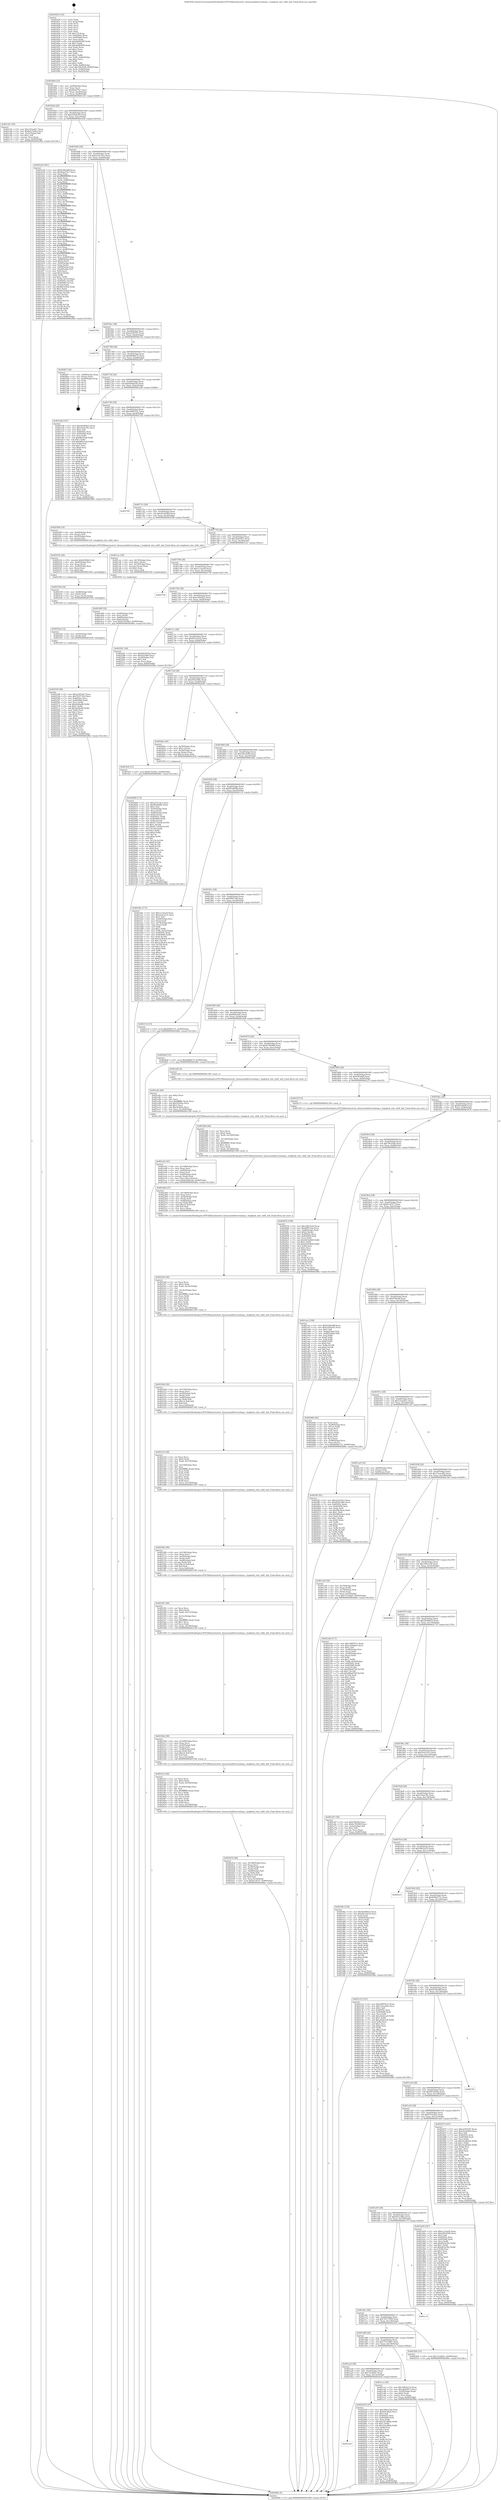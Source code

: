 digraph "0x401620" {
  label = "0x401620 (/mnt/c/Users/mathe/Desktop/tcc/POCII/binaries/extr_linuxsounddriversaloop.c_loopback_rate_shift_info_Final-ollvm.out::main(0))"
  labelloc = "t"
  node[shape=record]

  Entry [label="",width=0.3,height=0.3,shape=circle,fillcolor=black,style=filled]
  "0x401694" [label="{
     0x401694 [32]\l
     | [instrs]\l
     &nbsp;&nbsp;0x401694 \<+6\>: mov -0x90(%rbp),%eax\l
     &nbsp;&nbsp;0x40169a \<+2\>: mov %eax,%ecx\l
     &nbsp;&nbsp;0x40169c \<+6\>: sub $0x8ebd79c7,%ecx\l
     &nbsp;&nbsp;0x4016a2 \<+6\>: mov %eax,-0xa4(%rbp)\l
     &nbsp;&nbsp;0x4016a8 \<+6\>: mov %ecx,-0xa8(%rbp)\l
     &nbsp;&nbsp;0x4016ae \<+6\>: je 0000000000401c61 \<main+0x641\>\l
  }"]
  "0x401c61" [label="{
     0x401c61 [30]\l
     | [instrs]\l
     &nbsp;&nbsp;0x401c61 \<+5\>: mov $0x125aa611,%eax\l
     &nbsp;&nbsp;0x401c66 \<+5\>: mov $0x6d13c8ba,%ecx\l
     &nbsp;&nbsp;0x401c6b \<+3\>: mov -0x31(%rbp),%dl\l
     &nbsp;&nbsp;0x401c6e \<+3\>: test $0x1,%dl\l
     &nbsp;&nbsp;0x401c71 \<+3\>: cmovne %ecx,%eax\l
     &nbsp;&nbsp;0x401c74 \<+6\>: mov %eax,-0x90(%rbp)\l
     &nbsp;&nbsp;0x401c7a \<+5\>: jmp 000000000040286e \<main+0x124e\>\l
  }"]
  "0x4016b4" [label="{
     0x4016b4 [28]\l
     | [instrs]\l
     &nbsp;&nbsp;0x4016b4 \<+5\>: jmp 00000000004016b9 \<main+0x99\>\l
     &nbsp;&nbsp;0x4016b9 \<+6\>: mov -0xa4(%rbp),%eax\l
     &nbsp;&nbsp;0x4016bf \<+5\>: sub $0xa205be45,%eax\l
     &nbsp;&nbsp;0x4016c4 \<+6\>: mov %eax,-0xac(%rbp)\l
     &nbsp;&nbsp;0x4016ca \<+6\>: je 0000000000401b34 \<main+0x514\>\l
  }"]
  Exit [label="",width=0.3,height=0.3,shape=circle,fillcolor=black,style=filled,peripheries=2]
  "0x401b34" [label="{
     0x401b34 [301]\l
     | [instrs]\l
     &nbsp;&nbsp;0x401b34 \<+5\>: mov $0x6160e46f,%eax\l
     &nbsp;&nbsp;0x401b39 \<+5\>: mov $0x8ebd79c7,%ecx\l
     &nbsp;&nbsp;0x401b3e \<+3\>: mov %rsp,%rdx\l
     &nbsp;&nbsp;0x401b41 \<+4\>: add $0xfffffffffffffff0,%rdx\l
     &nbsp;&nbsp;0x401b45 \<+3\>: mov %rdx,%rsp\l
     &nbsp;&nbsp;0x401b48 \<+7\>: mov %rdx,-0x88(%rbp)\l
     &nbsp;&nbsp;0x401b4f \<+3\>: mov %rsp,%rdx\l
     &nbsp;&nbsp;0x401b52 \<+4\>: add $0xfffffffffffffff0,%rdx\l
     &nbsp;&nbsp;0x401b56 \<+3\>: mov %rdx,%rsp\l
     &nbsp;&nbsp;0x401b59 \<+3\>: mov %rsp,%rsi\l
     &nbsp;&nbsp;0x401b5c \<+4\>: add $0xfffffffffffffff0,%rsi\l
     &nbsp;&nbsp;0x401b60 \<+3\>: mov %rsi,%rsp\l
     &nbsp;&nbsp;0x401b63 \<+4\>: mov %rsi,-0x80(%rbp)\l
     &nbsp;&nbsp;0x401b67 \<+3\>: mov %rsp,%rsi\l
     &nbsp;&nbsp;0x401b6a \<+4\>: add $0xfffffffffffffff0,%rsi\l
     &nbsp;&nbsp;0x401b6e \<+3\>: mov %rsi,%rsp\l
     &nbsp;&nbsp;0x401b71 \<+4\>: mov %rsi,-0x78(%rbp)\l
     &nbsp;&nbsp;0x401b75 \<+3\>: mov %rsp,%rsi\l
     &nbsp;&nbsp;0x401b78 \<+4\>: add $0xfffffffffffffff0,%rsi\l
     &nbsp;&nbsp;0x401b7c \<+3\>: mov %rsi,%rsp\l
     &nbsp;&nbsp;0x401b7f \<+4\>: mov %rsi,-0x70(%rbp)\l
     &nbsp;&nbsp;0x401b83 \<+3\>: mov %rsp,%rsi\l
     &nbsp;&nbsp;0x401b86 \<+4\>: add $0xfffffffffffffff0,%rsi\l
     &nbsp;&nbsp;0x401b8a \<+3\>: mov %rsi,%rsp\l
     &nbsp;&nbsp;0x401b8d \<+4\>: mov %rsi,-0x68(%rbp)\l
     &nbsp;&nbsp;0x401b91 \<+3\>: mov %rsp,%rsi\l
     &nbsp;&nbsp;0x401b94 \<+4\>: add $0xfffffffffffffff0,%rsi\l
     &nbsp;&nbsp;0x401b98 \<+3\>: mov %rsi,%rsp\l
     &nbsp;&nbsp;0x401b9b \<+4\>: mov %rsi,-0x60(%rbp)\l
     &nbsp;&nbsp;0x401b9f \<+3\>: mov %rsp,%rsi\l
     &nbsp;&nbsp;0x401ba2 \<+4\>: add $0xfffffffffffffff0,%rsi\l
     &nbsp;&nbsp;0x401ba6 \<+3\>: mov %rsi,%rsp\l
     &nbsp;&nbsp;0x401ba9 \<+4\>: mov %rsi,-0x58(%rbp)\l
     &nbsp;&nbsp;0x401bad \<+3\>: mov %rsp,%rsi\l
     &nbsp;&nbsp;0x401bb0 \<+4\>: add $0xfffffffffffffff0,%rsi\l
     &nbsp;&nbsp;0x401bb4 \<+3\>: mov %rsi,%rsp\l
     &nbsp;&nbsp;0x401bb7 \<+4\>: mov %rsi,-0x50(%rbp)\l
     &nbsp;&nbsp;0x401bbb \<+3\>: mov %rsp,%rsi\l
     &nbsp;&nbsp;0x401bbe \<+4\>: add $0xfffffffffffffff0,%rsi\l
     &nbsp;&nbsp;0x401bc2 \<+3\>: mov %rsi,%rsp\l
     &nbsp;&nbsp;0x401bc5 \<+4\>: mov %rsi,-0x48(%rbp)\l
     &nbsp;&nbsp;0x401bc9 \<+3\>: mov %rsp,%rsi\l
     &nbsp;&nbsp;0x401bcc \<+4\>: add $0xfffffffffffffff0,%rsi\l
     &nbsp;&nbsp;0x401bd0 \<+3\>: mov %rsi,%rsp\l
     &nbsp;&nbsp;0x401bd3 \<+4\>: mov %rsi,-0x40(%rbp)\l
     &nbsp;&nbsp;0x401bd7 \<+7\>: mov -0x88(%rbp),%rsi\l
     &nbsp;&nbsp;0x401bde \<+6\>: movl $0x0,(%rsi)\l
     &nbsp;&nbsp;0x401be4 \<+6\>: mov -0x94(%rbp),%edi\l
     &nbsp;&nbsp;0x401bea \<+2\>: mov %edi,(%rdx)\l
     &nbsp;&nbsp;0x401bec \<+4\>: mov -0x80(%rbp),%rsi\l
     &nbsp;&nbsp;0x401bf0 \<+7\>: mov -0xa0(%rbp),%r8\l
     &nbsp;&nbsp;0x401bf7 \<+3\>: mov %r8,(%rsi)\l
     &nbsp;&nbsp;0x401bfa \<+3\>: cmpl $0x2,(%rdx)\l
     &nbsp;&nbsp;0x401bfd \<+4\>: setne %r9b\l
     &nbsp;&nbsp;0x401c01 \<+4\>: and $0x1,%r9b\l
     &nbsp;&nbsp;0x401c05 \<+4\>: mov %r9b,-0x31(%rbp)\l
     &nbsp;&nbsp;0x401c09 \<+8\>: mov 0x40505c,%r10d\l
     &nbsp;&nbsp;0x401c11 \<+8\>: mov 0x405060,%r11d\l
     &nbsp;&nbsp;0x401c19 \<+3\>: mov %r10d,%ebx\l
     &nbsp;&nbsp;0x401c1c \<+6\>: sub $0x8b23e0eb,%ebx\l
     &nbsp;&nbsp;0x401c22 \<+3\>: sub $0x1,%ebx\l
     &nbsp;&nbsp;0x401c25 \<+6\>: add $0x8b23e0eb,%ebx\l
     &nbsp;&nbsp;0x401c2b \<+4\>: imul %ebx,%r10d\l
     &nbsp;&nbsp;0x401c2f \<+4\>: and $0x1,%r10d\l
     &nbsp;&nbsp;0x401c33 \<+4\>: cmp $0x0,%r10d\l
     &nbsp;&nbsp;0x401c37 \<+4\>: sete %r9b\l
     &nbsp;&nbsp;0x401c3b \<+4\>: cmp $0xa,%r11d\l
     &nbsp;&nbsp;0x401c3f \<+4\>: setl %r14b\l
     &nbsp;&nbsp;0x401c43 \<+3\>: mov %r9b,%r15b\l
     &nbsp;&nbsp;0x401c46 \<+3\>: and %r14b,%r15b\l
     &nbsp;&nbsp;0x401c49 \<+3\>: xor %r14b,%r9b\l
     &nbsp;&nbsp;0x401c4c \<+3\>: or %r9b,%r15b\l
     &nbsp;&nbsp;0x401c4f \<+4\>: test $0x1,%r15b\l
     &nbsp;&nbsp;0x401c53 \<+3\>: cmovne %ecx,%eax\l
     &nbsp;&nbsp;0x401c56 \<+6\>: mov %eax,-0x90(%rbp)\l
     &nbsp;&nbsp;0x401c5c \<+5\>: jmp 000000000040286e \<main+0x124e\>\l
  }"]
  "0x4016d0" [label="{
     0x4016d0 [28]\l
     | [instrs]\l
     &nbsp;&nbsp;0x4016d0 \<+5\>: jmp 00000000004016d5 \<main+0xb5\>\l
     &nbsp;&nbsp;0x4016d5 \<+6\>: mov -0xa4(%rbp),%eax\l
     &nbsp;&nbsp;0x4016db \<+5\>: sub $0xa21b74ca,%eax\l
     &nbsp;&nbsp;0x4016e0 \<+6\>: mov %eax,-0xb0(%rbp)\l
     &nbsp;&nbsp;0x4016e6 \<+6\>: je 000000000040279b \<main+0x117b\>\l
  }"]
  "0x401ac0" [label="{
     0x401ac0\l
  }", style=dashed]
  "0x40279b" [label="{
     0x40279b\l
  }", style=dashed]
  "0x4016ec" [label="{
     0x4016ec [28]\l
     | [instrs]\l
     &nbsp;&nbsp;0x4016ec \<+5\>: jmp 00000000004016f1 \<main+0xd1\>\l
     &nbsp;&nbsp;0x4016f1 \<+6\>: mov -0xa4(%rbp),%eax\l
     &nbsp;&nbsp;0x4016f7 \<+5\>: sub $0xa22f53d7,%eax\l
     &nbsp;&nbsp;0x4016fc \<+6\>: mov %eax,-0xb4(%rbp)\l
     &nbsp;&nbsp;0x401702 \<+6\>: je 00000000004027fa \<main+0x11da\>\l
  }"]
  "0x4025e8" [label="{
     0x4025e8 [147]\l
     | [instrs]\l
     &nbsp;&nbsp;0x4025e8 \<+5\>: mov $0x1f6b1b34,%eax\l
     &nbsp;&nbsp;0x4025ed \<+5\>: mov $0x6d146a8,%ecx\l
     &nbsp;&nbsp;0x4025f2 \<+2\>: mov $0x1,%dl\l
     &nbsp;&nbsp;0x4025f4 \<+7\>: mov 0x40505c,%esi\l
     &nbsp;&nbsp;0x4025fb \<+7\>: mov 0x405060,%edi\l
     &nbsp;&nbsp;0x402602 \<+3\>: mov %esi,%r8d\l
     &nbsp;&nbsp;0x402605 \<+7\>: add $0x1f2cd80d,%r8d\l
     &nbsp;&nbsp;0x40260c \<+4\>: sub $0x1,%r8d\l
     &nbsp;&nbsp;0x402610 \<+7\>: sub $0x1f2cd80d,%r8d\l
     &nbsp;&nbsp;0x402617 \<+4\>: imul %r8d,%esi\l
     &nbsp;&nbsp;0x40261b \<+3\>: and $0x1,%esi\l
     &nbsp;&nbsp;0x40261e \<+3\>: cmp $0x0,%esi\l
     &nbsp;&nbsp;0x402621 \<+4\>: sete %r9b\l
     &nbsp;&nbsp;0x402625 \<+3\>: cmp $0xa,%edi\l
     &nbsp;&nbsp;0x402628 \<+4\>: setl %r10b\l
     &nbsp;&nbsp;0x40262c \<+3\>: mov %r9b,%r11b\l
     &nbsp;&nbsp;0x40262f \<+4\>: xor $0xff,%r11b\l
     &nbsp;&nbsp;0x402633 \<+3\>: mov %r10b,%bl\l
     &nbsp;&nbsp;0x402636 \<+3\>: xor $0xff,%bl\l
     &nbsp;&nbsp;0x402639 \<+3\>: xor $0x0,%dl\l
     &nbsp;&nbsp;0x40263c \<+3\>: mov %r11b,%r14b\l
     &nbsp;&nbsp;0x40263f \<+4\>: and $0x0,%r14b\l
     &nbsp;&nbsp;0x402643 \<+3\>: and %dl,%r9b\l
     &nbsp;&nbsp;0x402646 \<+3\>: mov %bl,%r15b\l
     &nbsp;&nbsp;0x402649 \<+4\>: and $0x0,%r15b\l
     &nbsp;&nbsp;0x40264d \<+3\>: and %dl,%r10b\l
     &nbsp;&nbsp;0x402650 \<+3\>: or %r9b,%r14b\l
     &nbsp;&nbsp;0x402653 \<+3\>: or %r10b,%r15b\l
     &nbsp;&nbsp;0x402656 \<+3\>: xor %r15b,%r14b\l
     &nbsp;&nbsp;0x402659 \<+3\>: or %bl,%r11b\l
     &nbsp;&nbsp;0x40265c \<+4\>: xor $0xff,%r11b\l
     &nbsp;&nbsp;0x402660 \<+3\>: or $0x0,%dl\l
     &nbsp;&nbsp;0x402663 \<+3\>: and %dl,%r11b\l
     &nbsp;&nbsp;0x402666 \<+3\>: or %r11b,%r14b\l
     &nbsp;&nbsp;0x402669 \<+4\>: test $0x1,%r14b\l
     &nbsp;&nbsp;0x40266d \<+3\>: cmovne %ecx,%eax\l
     &nbsp;&nbsp;0x402670 \<+6\>: mov %eax,-0x90(%rbp)\l
     &nbsp;&nbsp;0x402676 \<+5\>: jmp 000000000040286e \<main+0x124e\>\l
  }"]
  "0x4027fa" [label="{
     0x4027fa\l
  }", style=dashed]
  "0x401708" [label="{
     0x401708 [28]\l
     | [instrs]\l
     &nbsp;&nbsp;0x401708 \<+5\>: jmp 000000000040170d \<main+0xed\>\l
     &nbsp;&nbsp;0x40170d \<+6\>: mov -0xa4(%rbp),%eax\l
     &nbsp;&nbsp;0x401713 \<+5\>: sub $0xb0f46e75,%eax\l
     &nbsp;&nbsp;0x401718 \<+6\>: mov %eax,-0xb8(%rbp)\l
     &nbsp;&nbsp;0x40171e \<+6\>: je 00000000004026f7 \<main+0x10d7\>\l
  }"]
  "0x402556" [label="{
     0x402556 [96]\l
     | [instrs]\l
     &nbsp;&nbsp;0x402556 \<+5\>: mov $0xa22f53d7,%eax\l
     &nbsp;&nbsp;0x40255b \<+5\>: mov $0x74377029,%esi\l
     &nbsp;&nbsp;0x402560 \<+7\>: mov 0x40505c,%ecx\l
     &nbsp;&nbsp;0x402567 \<+7\>: mov 0x405060,%edx\l
     &nbsp;&nbsp;0x40256e \<+3\>: mov %ecx,%r8d\l
     &nbsp;&nbsp;0x402571 \<+7\>: sub $0x4e64af6f,%r8d\l
     &nbsp;&nbsp;0x402578 \<+4\>: sub $0x1,%r8d\l
     &nbsp;&nbsp;0x40257c \<+7\>: add $0x4e64af6f,%r8d\l
     &nbsp;&nbsp;0x402583 \<+4\>: imul %r8d,%ecx\l
     &nbsp;&nbsp;0x402587 \<+3\>: and $0x1,%ecx\l
     &nbsp;&nbsp;0x40258a \<+3\>: cmp $0x0,%ecx\l
     &nbsp;&nbsp;0x40258d \<+4\>: sete %r9b\l
     &nbsp;&nbsp;0x402591 \<+3\>: cmp $0xa,%edx\l
     &nbsp;&nbsp;0x402594 \<+4\>: setl %r10b\l
     &nbsp;&nbsp;0x402598 \<+3\>: mov %r9b,%r11b\l
     &nbsp;&nbsp;0x40259b \<+3\>: and %r10b,%r11b\l
     &nbsp;&nbsp;0x40259e \<+3\>: xor %r10b,%r9b\l
     &nbsp;&nbsp;0x4025a1 \<+3\>: or %r9b,%r11b\l
     &nbsp;&nbsp;0x4025a4 \<+4\>: test $0x1,%r11b\l
     &nbsp;&nbsp;0x4025a8 \<+3\>: cmovne %esi,%eax\l
     &nbsp;&nbsp;0x4025ab \<+6\>: mov %eax,-0x90(%rbp)\l
     &nbsp;&nbsp;0x4025b1 \<+5\>: jmp 000000000040286e \<main+0x124e\>\l
  }"]
  "0x4026f7" [label="{
     0x4026f7 [24]\l
     | [instrs]\l
     &nbsp;&nbsp;0x4026f7 \<+7\>: mov -0x88(%rbp),%rax\l
     &nbsp;&nbsp;0x4026fe \<+2\>: mov (%rax),%eax\l
     &nbsp;&nbsp;0x402700 \<+4\>: lea -0x28(%rbp),%rsp\l
     &nbsp;&nbsp;0x402704 \<+1\>: pop %rbx\l
     &nbsp;&nbsp;0x402705 \<+2\>: pop %r12\l
     &nbsp;&nbsp;0x402707 \<+2\>: pop %r13\l
     &nbsp;&nbsp;0x402709 \<+2\>: pop %r14\l
     &nbsp;&nbsp;0x40270b \<+2\>: pop %r15\l
     &nbsp;&nbsp;0x40270d \<+1\>: pop %rbp\l
     &nbsp;&nbsp;0x40270e \<+1\>: ret\l
  }"]
  "0x401724" [label="{
     0x401724 [28]\l
     | [instrs]\l
     &nbsp;&nbsp;0x401724 \<+5\>: jmp 0000000000401729 \<main+0x109\>\l
     &nbsp;&nbsp;0x401729 \<+6\>: mov -0xa4(%rbp),%eax\l
     &nbsp;&nbsp;0x40172f \<+5\>: sub $0xb5bbd18e,%eax\l
     &nbsp;&nbsp;0x401734 \<+6\>: mov %eax,-0xbc(%rbp)\l
     &nbsp;&nbsp;0x40173a \<+6\>: je 0000000000401edb \<main+0x8bb\>\l
  }"]
  "0x40254a" [label="{
     0x40254a [12]\l
     | [instrs]\l
     &nbsp;&nbsp;0x40254a \<+4\>: mov -0x50(%rbp),%rdi\l
     &nbsp;&nbsp;0x40254e \<+3\>: mov (%rdi),%rdi\l
     &nbsp;&nbsp;0x402551 \<+5\>: call 0000000000401030 \<free@plt\>\l
     | [calls]\l
     &nbsp;&nbsp;0x401030 \{1\} (unknown)\l
  }"]
  "0x401edb" [label="{
     0x401edb [147]\l
     | [instrs]\l
     &nbsp;&nbsp;0x401edb \<+5\>: mov $0x26c89d23,%eax\l
     &nbsp;&nbsp;0x401ee0 \<+5\>: mov $0x316aa76c,%ecx\l
     &nbsp;&nbsp;0x401ee5 \<+2\>: mov $0x1,%dl\l
     &nbsp;&nbsp;0x401ee7 \<+7\>: mov 0x40505c,%esi\l
     &nbsp;&nbsp;0x401eee \<+7\>: mov 0x405060,%edi\l
     &nbsp;&nbsp;0x401ef5 \<+3\>: mov %esi,%r8d\l
     &nbsp;&nbsp;0x401ef8 \<+7\>: sub $0x8ff1b5a8,%r8d\l
     &nbsp;&nbsp;0x401eff \<+4\>: sub $0x1,%r8d\l
     &nbsp;&nbsp;0x401f03 \<+7\>: add $0x8ff1b5a8,%r8d\l
     &nbsp;&nbsp;0x401f0a \<+4\>: imul %r8d,%esi\l
     &nbsp;&nbsp;0x401f0e \<+3\>: and $0x1,%esi\l
     &nbsp;&nbsp;0x401f11 \<+3\>: cmp $0x0,%esi\l
     &nbsp;&nbsp;0x401f14 \<+4\>: sete %r9b\l
     &nbsp;&nbsp;0x401f18 \<+3\>: cmp $0xa,%edi\l
     &nbsp;&nbsp;0x401f1b \<+4\>: setl %r10b\l
     &nbsp;&nbsp;0x401f1f \<+3\>: mov %r9b,%r11b\l
     &nbsp;&nbsp;0x401f22 \<+4\>: xor $0xff,%r11b\l
     &nbsp;&nbsp;0x401f26 \<+3\>: mov %r10b,%bl\l
     &nbsp;&nbsp;0x401f29 \<+3\>: xor $0xff,%bl\l
     &nbsp;&nbsp;0x401f2c \<+3\>: xor $0x0,%dl\l
     &nbsp;&nbsp;0x401f2f \<+3\>: mov %r11b,%r14b\l
     &nbsp;&nbsp;0x401f32 \<+4\>: and $0x0,%r14b\l
     &nbsp;&nbsp;0x401f36 \<+3\>: and %dl,%r9b\l
     &nbsp;&nbsp;0x401f39 \<+3\>: mov %bl,%r15b\l
     &nbsp;&nbsp;0x401f3c \<+4\>: and $0x0,%r15b\l
     &nbsp;&nbsp;0x401f40 \<+3\>: and %dl,%r10b\l
     &nbsp;&nbsp;0x401f43 \<+3\>: or %r9b,%r14b\l
     &nbsp;&nbsp;0x401f46 \<+3\>: or %r10b,%r15b\l
     &nbsp;&nbsp;0x401f49 \<+3\>: xor %r15b,%r14b\l
     &nbsp;&nbsp;0x401f4c \<+3\>: or %bl,%r11b\l
     &nbsp;&nbsp;0x401f4f \<+4\>: xor $0xff,%r11b\l
     &nbsp;&nbsp;0x401f53 \<+3\>: or $0x0,%dl\l
     &nbsp;&nbsp;0x401f56 \<+3\>: and %dl,%r11b\l
     &nbsp;&nbsp;0x401f59 \<+3\>: or %r11b,%r14b\l
     &nbsp;&nbsp;0x401f5c \<+4\>: test $0x1,%r14b\l
     &nbsp;&nbsp;0x401f60 \<+3\>: cmovne %ecx,%eax\l
     &nbsp;&nbsp;0x401f63 \<+6\>: mov %eax,-0x90(%rbp)\l
     &nbsp;&nbsp;0x401f69 \<+5\>: jmp 000000000040286e \<main+0x124e\>\l
  }"]
  "0x401740" [label="{
     0x401740 [28]\l
     | [instrs]\l
     &nbsp;&nbsp;0x401740 \<+5\>: jmp 0000000000401745 \<main+0x125\>\l
     &nbsp;&nbsp;0x401745 \<+6\>: mov -0xa4(%rbp),%eax\l
     &nbsp;&nbsp;0x40174b \<+5\>: sub $0xc4695531,%eax\l
     &nbsp;&nbsp;0x401750 \<+6\>: mov %eax,-0xc0(%rbp)\l
     &nbsp;&nbsp;0x401756 \<+6\>: je 00000000004027d5 \<main+0x11b5\>\l
  }"]
  "0x402538" [label="{
     0x402538 [18]\l
     | [instrs]\l
     &nbsp;&nbsp;0x402538 \<+4\>: mov -0x68(%rbp),%rdi\l
     &nbsp;&nbsp;0x40253c \<+3\>: mov (%rdi),%rdi\l
     &nbsp;&nbsp;0x40253f \<+6\>: mov %eax,-0x16c(%rbp)\l
     &nbsp;&nbsp;0x402545 \<+5\>: call 0000000000401030 \<free@plt\>\l
     | [calls]\l
     &nbsp;&nbsp;0x401030 \{1\} (unknown)\l
  }"]
  "0x4027d5" [label="{
     0x4027d5\l
  }", style=dashed]
  "0x40175c" [label="{
     0x40175c [28]\l
     | [instrs]\l
     &nbsp;&nbsp;0x40175c \<+5\>: jmp 0000000000401761 \<main+0x141\>\l
     &nbsp;&nbsp;0x401761 \<+6\>: mov -0xa4(%rbp),%eax\l
     &nbsp;&nbsp;0x401767 \<+5\>: sub $0xc6cd20b9,%eax\l
     &nbsp;&nbsp;0x40176c \<+6\>: mov %eax,-0xc4(%rbp)\l
     &nbsp;&nbsp;0x401772 \<+6\>: je 0000000000402508 \<main+0xee8\>\l
  }"]
  "0x40251b" [label="{
     0x40251b [29]\l
     | [instrs]\l
     &nbsp;&nbsp;0x40251b \<+10\>: movabs $0x4030b6,%rdi\l
     &nbsp;&nbsp;0x402525 \<+4\>: mov -0x40(%rbp),%rsi\l
     &nbsp;&nbsp;0x402529 \<+2\>: mov %eax,(%rsi)\l
     &nbsp;&nbsp;0x40252b \<+4\>: mov -0x40(%rbp),%rsi\l
     &nbsp;&nbsp;0x40252f \<+2\>: mov (%rsi),%esi\l
     &nbsp;&nbsp;0x402531 \<+2\>: mov $0x0,%al\l
     &nbsp;&nbsp;0x402533 \<+5\>: call 0000000000401040 \<printf@plt\>\l
     | [calls]\l
     &nbsp;&nbsp;0x401040 \{1\} (unknown)\l
  }"]
  "0x402508" [label="{
     0x402508 [19]\l
     | [instrs]\l
     &nbsp;&nbsp;0x402508 \<+4\>: mov -0x68(%rbp),%rax\l
     &nbsp;&nbsp;0x40250c \<+3\>: mov (%rax),%rdi\l
     &nbsp;&nbsp;0x40250f \<+4\>: mov -0x50(%rbp),%rax\l
     &nbsp;&nbsp;0x402513 \<+3\>: mov (%rax),%rsi\l
     &nbsp;&nbsp;0x402516 \<+5\>: call 00000000004013c0 \<loopback_rate_shift_info\>\l
     | [calls]\l
     &nbsp;&nbsp;0x4013c0 \{1\} (/mnt/c/Users/mathe/Desktop/tcc/POCII/binaries/extr_linuxsounddriversaloop.c_loopback_rate_shift_info_Final-ollvm.out::loopback_rate_shift_info)\l
  }"]
  "0x401778" [label="{
     0x401778 [28]\l
     | [instrs]\l
     &nbsp;&nbsp;0x401778 \<+5\>: jmp 000000000040177d \<main+0x15d\>\l
     &nbsp;&nbsp;0x40177d \<+6\>: mov -0xa4(%rbp),%eax\l
     &nbsp;&nbsp;0x401783 \<+5\>: sub $0xc8e83913,%eax\l
     &nbsp;&nbsp;0x401788 \<+6\>: mov %eax,-0xc8(%rbp)\l
     &nbsp;&nbsp;0x40178e \<+6\>: je 0000000000401cec \<main+0x6cc\>\l
  }"]
  "0x40241b" [label="{
     0x40241b [48]\l
     | [instrs]\l
     &nbsp;&nbsp;0x40241b \<+6\>: mov -0x168(%rbp),%ecx\l
     &nbsp;&nbsp;0x402421 \<+3\>: imul %eax,%ecx\l
     &nbsp;&nbsp;0x402424 \<+4\>: mov -0x50(%rbp),%rdi\l
     &nbsp;&nbsp;0x402428 \<+3\>: mov (%rdi),%rdi\l
     &nbsp;&nbsp;0x40242b \<+4\>: mov -0x48(%rbp),%r8\l
     &nbsp;&nbsp;0x40242f \<+3\>: movslq (%r8),%r8\l
     &nbsp;&nbsp;0x402432 \<+4\>: imul $0x14,%r8,%r8\l
     &nbsp;&nbsp;0x402436 \<+3\>: add %r8,%rdi\l
     &nbsp;&nbsp;0x402439 \<+3\>: mov %ecx,0x10(%rdi)\l
     &nbsp;&nbsp;0x40243c \<+10\>: movl $0x8cc4557,-0x90(%rbp)\l
     &nbsp;&nbsp;0x402446 \<+5\>: jmp 000000000040286e \<main+0x124e\>\l
  }"]
  "0x401cec" [label="{
     0x401cec [29]\l
     | [instrs]\l
     &nbsp;&nbsp;0x401cec \<+4\>: mov -0x70(%rbp),%rax\l
     &nbsp;&nbsp;0x401cf0 \<+6\>: movl $0x1,(%rax)\l
     &nbsp;&nbsp;0x401cf6 \<+4\>: mov -0x70(%rbp),%rax\l
     &nbsp;&nbsp;0x401cfa \<+3\>: movslq (%rax),%rax\l
     &nbsp;&nbsp;0x401cfd \<+4\>: shl $0x2,%rax\l
     &nbsp;&nbsp;0x401d01 \<+3\>: mov %rax,%rdi\l
     &nbsp;&nbsp;0x401d04 \<+5\>: call 0000000000401050 \<malloc@plt\>\l
     | [calls]\l
     &nbsp;&nbsp;0x401050 \{1\} (unknown)\l
  }"]
  "0x401794" [label="{
     0x401794 [28]\l
     | [instrs]\l
     &nbsp;&nbsp;0x401794 \<+5\>: jmp 0000000000401799 \<main+0x179\>\l
     &nbsp;&nbsp;0x401799 \<+6\>: mov -0xa4(%rbp),%eax\l
     &nbsp;&nbsp;0x40179f \<+5\>: sub $0xccc3eae6,%eax\l
     &nbsp;&nbsp;0x4017a4 \<+6\>: mov %eax,-0xcc(%rbp)\l
     &nbsp;&nbsp;0x4017aa \<+6\>: je 0000000000402754 \<main+0x1134\>\l
  }"]
  "0x4023e3" [label="{
     0x4023e3 [56]\l
     | [instrs]\l
     &nbsp;&nbsp;0x4023e3 \<+2\>: xor %ecx,%ecx\l
     &nbsp;&nbsp;0x4023e5 \<+5\>: mov $0x2,%edx\l
     &nbsp;&nbsp;0x4023ea \<+6\>: mov %edx,-0x164(%rbp)\l
     &nbsp;&nbsp;0x4023f0 \<+1\>: cltd\l
     &nbsp;&nbsp;0x4023f1 \<+6\>: mov -0x164(%rbp),%esi\l
     &nbsp;&nbsp;0x4023f7 \<+2\>: idiv %esi\l
     &nbsp;&nbsp;0x4023f9 \<+6\>: imul $0xfffffffe,%edx,%edx\l
     &nbsp;&nbsp;0x4023ff \<+3\>: mov %ecx,%r9d\l
     &nbsp;&nbsp;0x402402 \<+3\>: sub %edx,%r9d\l
     &nbsp;&nbsp;0x402405 \<+2\>: mov %ecx,%edx\l
     &nbsp;&nbsp;0x402407 \<+3\>: sub $0x1,%edx\l
     &nbsp;&nbsp;0x40240a \<+3\>: add %edx,%r9d\l
     &nbsp;&nbsp;0x40240d \<+3\>: sub %r9d,%ecx\l
     &nbsp;&nbsp;0x402410 \<+6\>: mov %ecx,-0x168(%rbp)\l
     &nbsp;&nbsp;0x402416 \<+5\>: call 0000000000401160 \<next_i\>\l
     | [calls]\l
     &nbsp;&nbsp;0x401160 \{1\} (/mnt/c/Users/mathe/Desktop/tcc/POCII/binaries/extr_linuxsounddriversaloop.c_loopback_rate_shift_info_Final-ollvm.out::next_i)\l
  }"]
  "0x402754" [label="{
     0x402754\l
  }", style=dashed]
  "0x4017b0" [label="{
     0x4017b0 [28]\l
     | [instrs]\l
     &nbsp;&nbsp;0x4017b0 \<+5\>: jmp 00000000004017b5 \<main+0x195\>\l
     &nbsp;&nbsp;0x4017b5 \<+6\>: mov -0xa4(%rbp),%eax\l
     &nbsp;&nbsp;0x4017bb \<+5\>: sub $0xce09a6e5,%eax\l
     &nbsp;&nbsp;0x4017c0 \<+6\>: mov %eax,-0xd0(%rbp)\l
     &nbsp;&nbsp;0x4017c6 \<+6\>: je 0000000000402261 \<main+0xc41\>\l
  }"]
  "0x4023bd" [label="{
     0x4023bd [38]\l
     | [instrs]\l
     &nbsp;&nbsp;0x4023bd \<+6\>: mov -0x160(%rbp),%ecx\l
     &nbsp;&nbsp;0x4023c3 \<+3\>: imul %eax,%ecx\l
     &nbsp;&nbsp;0x4023c6 \<+4\>: mov -0x50(%rbp),%rdi\l
     &nbsp;&nbsp;0x4023ca \<+3\>: mov (%rdi),%rdi\l
     &nbsp;&nbsp;0x4023cd \<+4\>: mov -0x48(%rbp),%r8\l
     &nbsp;&nbsp;0x4023d1 \<+3\>: movslq (%r8),%r8\l
     &nbsp;&nbsp;0x4023d4 \<+4\>: imul $0x14,%r8,%r8\l
     &nbsp;&nbsp;0x4023d8 \<+3\>: add %r8,%rdi\l
     &nbsp;&nbsp;0x4023db \<+3\>: mov %ecx,0xc(%rdi)\l
     &nbsp;&nbsp;0x4023de \<+5\>: call 0000000000401160 \<next_i\>\l
     | [calls]\l
     &nbsp;&nbsp;0x401160 \{1\} (/mnt/c/Users/mathe/Desktop/tcc/POCII/binaries/extr_linuxsounddriversaloop.c_loopback_rate_shift_info_Final-ollvm.out::next_i)\l
  }"]
  "0x402261" [label="{
     0x402261 [30]\l
     | [instrs]\l
     &nbsp;&nbsp;0x402261 \<+5\>: mov $0x6619d18a,%eax\l
     &nbsp;&nbsp;0x402266 \<+5\>: mov $0x43f3db0,%ecx\l
     &nbsp;&nbsp;0x40226b \<+3\>: mov -0x29(%rbp),%dl\l
     &nbsp;&nbsp;0x40226e \<+3\>: test $0x1,%dl\l
     &nbsp;&nbsp;0x402271 \<+3\>: cmovne %ecx,%eax\l
     &nbsp;&nbsp;0x402274 \<+6\>: mov %eax,-0x90(%rbp)\l
     &nbsp;&nbsp;0x40227a \<+5\>: jmp 000000000040286e \<main+0x124e\>\l
  }"]
  "0x4017cc" [label="{
     0x4017cc [28]\l
     | [instrs]\l
     &nbsp;&nbsp;0x4017cc \<+5\>: jmp 00000000004017d1 \<main+0x1b1\>\l
     &nbsp;&nbsp;0x4017d1 \<+6\>: mov -0xa4(%rbp),%eax\l
     &nbsp;&nbsp;0x4017d7 \<+5\>: sub $0xd412de32,%eax\l
     &nbsp;&nbsp;0x4017dc \<+6\>: mov %eax,-0xd4(%rbp)\l
     &nbsp;&nbsp;0x4017e2 \<+6\>: je 0000000000401fe4 \<main+0x9c4\>\l
  }"]
  "0x402391" [label="{
     0x402391 [44]\l
     | [instrs]\l
     &nbsp;&nbsp;0x402391 \<+2\>: xor %ecx,%ecx\l
     &nbsp;&nbsp;0x402393 \<+5\>: mov $0x2,%edx\l
     &nbsp;&nbsp;0x402398 \<+6\>: mov %edx,-0x15c(%rbp)\l
     &nbsp;&nbsp;0x40239e \<+1\>: cltd\l
     &nbsp;&nbsp;0x40239f \<+6\>: mov -0x15c(%rbp),%esi\l
     &nbsp;&nbsp;0x4023a5 \<+2\>: idiv %esi\l
     &nbsp;&nbsp;0x4023a7 \<+6\>: imul $0xfffffffe,%edx,%edx\l
     &nbsp;&nbsp;0x4023ad \<+3\>: sub $0x1,%ecx\l
     &nbsp;&nbsp;0x4023b0 \<+2\>: sub %ecx,%edx\l
     &nbsp;&nbsp;0x4023b2 \<+6\>: mov %edx,-0x160(%rbp)\l
     &nbsp;&nbsp;0x4023b8 \<+5\>: call 0000000000401160 \<next_i\>\l
     | [calls]\l
     &nbsp;&nbsp;0x401160 \{1\} (/mnt/c/Users/mathe/Desktop/tcc/POCII/binaries/extr_linuxsounddriversaloop.c_loopback_rate_shift_info_Final-ollvm.out::next_i)\l
  }"]
  "0x401fe4" [label="{
     0x401fe4 [15]\l
     | [instrs]\l
     &nbsp;&nbsp;0x401fe4 \<+10\>: movl $0x675258a1,-0x90(%rbp)\l
     &nbsp;&nbsp;0x401fee \<+5\>: jmp 000000000040286e \<main+0x124e\>\l
  }"]
  "0x4017e8" [label="{
     0x4017e8 [28]\l
     | [instrs]\l
     &nbsp;&nbsp;0x4017e8 \<+5\>: jmp 00000000004017ed \<main+0x1cd\>\l
     &nbsp;&nbsp;0x4017ed \<+6\>: mov -0xa4(%rbp),%eax\l
     &nbsp;&nbsp;0x4017f3 \<+5\>: sub $0xd502306c,%eax\l
     &nbsp;&nbsp;0x4017f8 \<+6\>: mov %eax,-0xd8(%rbp)\l
     &nbsp;&nbsp;0x4017fe \<+6\>: je 000000000040204e \<main+0xa2e\>\l
  }"]
  "0x40236b" [label="{
     0x40236b [38]\l
     | [instrs]\l
     &nbsp;&nbsp;0x40236b \<+6\>: mov -0x158(%rbp),%ecx\l
     &nbsp;&nbsp;0x402371 \<+3\>: imul %eax,%ecx\l
     &nbsp;&nbsp;0x402374 \<+4\>: mov -0x50(%rbp),%rdi\l
     &nbsp;&nbsp;0x402378 \<+3\>: mov (%rdi),%rdi\l
     &nbsp;&nbsp;0x40237b \<+4\>: mov -0x48(%rbp),%r8\l
     &nbsp;&nbsp;0x40237f \<+3\>: movslq (%r8),%r8\l
     &nbsp;&nbsp;0x402382 \<+4\>: imul $0x14,%r8,%r8\l
     &nbsp;&nbsp;0x402386 \<+3\>: add %r8,%rdi\l
     &nbsp;&nbsp;0x402389 \<+3\>: mov %ecx,0x8(%rdi)\l
     &nbsp;&nbsp;0x40238c \<+5\>: call 0000000000401160 \<next_i\>\l
     | [calls]\l
     &nbsp;&nbsp;0x401160 \{1\} (/mnt/c/Users/mathe/Desktop/tcc/POCII/binaries/extr_linuxsounddriversaloop.c_loopback_rate_shift_info_Final-ollvm.out::next_i)\l
  }"]
  "0x40204e" [label="{
     0x40204e [26]\l
     | [instrs]\l
     &nbsp;&nbsp;0x40204e \<+4\>: mov -0x58(%rbp),%rax\l
     &nbsp;&nbsp;0x402052 \<+6\>: movl $0x1,(%rax)\l
     &nbsp;&nbsp;0x402058 \<+4\>: mov -0x58(%rbp),%rax\l
     &nbsp;&nbsp;0x40205c \<+3\>: movslq (%rax),%rax\l
     &nbsp;&nbsp;0x40205f \<+4\>: imul $0x14,%rax,%rdi\l
     &nbsp;&nbsp;0x402063 \<+5\>: call 0000000000401050 \<malloc@plt\>\l
     | [calls]\l
     &nbsp;&nbsp;0x401050 \{1\} (unknown)\l
  }"]
  "0x401804" [label="{
     0x401804 [28]\l
     | [instrs]\l
     &nbsp;&nbsp;0x401804 \<+5\>: jmp 0000000000401809 \<main+0x1e9\>\l
     &nbsp;&nbsp;0x401809 \<+6\>: mov -0xa4(%rbp),%eax\l
     &nbsp;&nbsp;0x40180f \<+5\>: sub $0xe90c450b,%eax\l
     &nbsp;&nbsp;0x401814 \<+6\>: mov %eax,-0xdc(%rbp)\l
     &nbsp;&nbsp;0x40181a \<+6\>: je 0000000000401dbc \<main+0x79c\>\l
  }"]
  "0x402333" [label="{
     0x402333 [56]\l
     | [instrs]\l
     &nbsp;&nbsp;0x402333 \<+2\>: xor %ecx,%ecx\l
     &nbsp;&nbsp;0x402335 \<+5\>: mov $0x2,%edx\l
     &nbsp;&nbsp;0x40233a \<+6\>: mov %edx,-0x154(%rbp)\l
     &nbsp;&nbsp;0x402340 \<+1\>: cltd\l
     &nbsp;&nbsp;0x402341 \<+6\>: mov -0x154(%rbp),%esi\l
     &nbsp;&nbsp;0x402347 \<+2\>: idiv %esi\l
     &nbsp;&nbsp;0x402349 \<+6\>: imul $0xfffffffe,%edx,%edx\l
     &nbsp;&nbsp;0x40234f \<+3\>: mov %ecx,%r9d\l
     &nbsp;&nbsp;0x402352 \<+3\>: sub %edx,%r9d\l
     &nbsp;&nbsp;0x402355 \<+2\>: mov %ecx,%edx\l
     &nbsp;&nbsp;0x402357 \<+3\>: sub $0x1,%edx\l
     &nbsp;&nbsp;0x40235a \<+3\>: add %edx,%r9d\l
     &nbsp;&nbsp;0x40235d \<+3\>: sub %r9d,%ecx\l
     &nbsp;&nbsp;0x402360 \<+6\>: mov %ecx,-0x158(%rbp)\l
     &nbsp;&nbsp;0x402366 \<+5\>: call 0000000000401160 \<next_i\>\l
     | [calls]\l
     &nbsp;&nbsp;0x401160 \{1\} (/mnt/c/Users/mathe/Desktop/tcc/POCII/binaries/extr_linuxsounddriversaloop.c_loopback_rate_shift_info_Final-ollvm.out::next_i)\l
  }"]
  "0x401dbc" [label="{
     0x401dbc [171]\l
     | [instrs]\l
     &nbsp;&nbsp;0x401dbc \<+5\>: mov $0xccc3eae6,%eax\l
     &nbsp;&nbsp;0x401dc1 \<+5\>: mov $0x2ed12ce5,%ecx\l
     &nbsp;&nbsp;0x401dc6 \<+2\>: mov $0x1,%dl\l
     &nbsp;&nbsp;0x401dc8 \<+4\>: mov -0x60(%rbp),%rsi\l
     &nbsp;&nbsp;0x401dcc \<+2\>: mov (%rsi),%edi\l
     &nbsp;&nbsp;0x401dce \<+4\>: mov -0x70(%rbp),%rsi\l
     &nbsp;&nbsp;0x401dd2 \<+2\>: cmp (%rsi),%edi\l
     &nbsp;&nbsp;0x401dd4 \<+4\>: setl %r8b\l
     &nbsp;&nbsp;0x401dd8 \<+4\>: and $0x1,%r8b\l
     &nbsp;&nbsp;0x401ddc \<+4\>: mov %r8b,-0x2a(%rbp)\l
     &nbsp;&nbsp;0x401de0 \<+7\>: mov 0x40505c,%edi\l
     &nbsp;&nbsp;0x401de7 \<+8\>: mov 0x405060,%r9d\l
     &nbsp;&nbsp;0x401def \<+3\>: mov %edi,%r10d\l
     &nbsp;&nbsp;0x401df2 \<+7\>: add $0x2a38c4c0,%r10d\l
     &nbsp;&nbsp;0x401df9 \<+4\>: sub $0x1,%r10d\l
     &nbsp;&nbsp;0x401dfd \<+7\>: sub $0x2a38c4c0,%r10d\l
     &nbsp;&nbsp;0x401e04 \<+4\>: imul %r10d,%edi\l
     &nbsp;&nbsp;0x401e08 \<+3\>: and $0x1,%edi\l
     &nbsp;&nbsp;0x401e0b \<+3\>: cmp $0x0,%edi\l
     &nbsp;&nbsp;0x401e0e \<+4\>: sete %r8b\l
     &nbsp;&nbsp;0x401e12 \<+4\>: cmp $0xa,%r9d\l
     &nbsp;&nbsp;0x401e16 \<+4\>: setl %r11b\l
     &nbsp;&nbsp;0x401e1a \<+3\>: mov %r8b,%bl\l
     &nbsp;&nbsp;0x401e1d \<+3\>: xor $0xff,%bl\l
     &nbsp;&nbsp;0x401e20 \<+3\>: mov %r11b,%r14b\l
     &nbsp;&nbsp;0x401e23 \<+4\>: xor $0xff,%r14b\l
     &nbsp;&nbsp;0x401e27 \<+3\>: xor $0x0,%dl\l
     &nbsp;&nbsp;0x401e2a \<+3\>: mov %bl,%r15b\l
     &nbsp;&nbsp;0x401e2d \<+4\>: and $0x0,%r15b\l
     &nbsp;&nbsp;0x401e31 \<+3\>: and %dl,%r8b\l
     &nbsp;&nbsp;0x401e34 \<+3\>: mov %r14b,%r12b\l
     &nbsp;&nbsp;0x401e37 \<+4\>: and $0x0,%r12b\l
     &nbsp;&nbsp;0x401e3b \<+3\>: and %dl,%r11b\l
     &nbsp;&nbsp;0x401e3e \<+3\>: or %r8b,%r15b\l
     &nbsp;&nbsp;0x401e41 \<+3\>: or %r11b,%r12b\l
     &nbsp;&nbsp;0x401e44 \<+3\>: xor %r12b,%r15b\l
     &nbsp;&nbsp;0x401e47 \<+3\>: or %r14b,%bl\l
     &nbsp;&nbsp;0x401e4a \<+3\>: xor $0xff,%bl\l
     &nbsp;&nbsp;0x401e4d \<+3\>: or $0x0,%dl\l
     &nbsp;&nbsp;0x401e50 \<+2\>: and %dl,%bl\l
     &nbsp;&nbsp;0x401e52 \<+3\>: or %bl,%r15b\l
     &nbsp;&nbsp;0x401e55 \<+4\>: test $0x1,%r15b\l
     &nbsp;&nbsp;0x401e59 \<+3\>: cmovne %ecx,%eax\l
     &nbsp;&nbsp;0x401e5c \<+6\>: mov %eax,-0x90(%rbp)\l
     &nbsp;&nbsp;0x401e62 \<+5\>: jmp 000000000040286e \<main+0x124e\>\l
  }"]
  "0x401820" [label="{
     0x401820 [28]\l
     | [instrs]\l
     &nbsp;&nbsp;0x401820 \<+5\>: jmp 0000000000401825 \<main+0x205\>\l
     &nbsp;&nbsp;0x401825 \<+6\>: mov -0xa4(%rbp),%eax\l
     &nbsp;&nbsp;0x40182b \<+5\>: sub $0xf0eb89fb,%eax\l
     &nbsp;&nbsp;0x401830 \<+6\>: mov %eax,-0xe0(%rbp)\l
     &nbsp;&nbsp;0x401836 \<+6\>: je 0000000000402114 \<main+0xaf4\>\l
  }"]
  "0x40230d" [label="{
     0x40230d [38]\l
     | [instrs]\l
     &nbsp;&nbsp;0x40230d \<+6\>: mov -0x150(%rbp),%ecx\l
     &nbsp;&nbsp;0x402313 \<+3\>: imul %eax,%ecx\l
     &nbsp;&nbsp;0x402316 \<+4\>: mov -0x50(%rbp),%rdi\l
     &nbsp;&nbsp;0x40231a \<+3\>: mov (%rdi),%rdi\l
     &nbsp;&nbsp;0x40231d \<+4\>: mov -0x48(%rbp),%r8\l
     &nbsp;&nbsp;0x402321 \<+3\>: movslq (%r8),%r8\l
     &nbsp;&nbsp;0x402324 \<+4\>: imul $0x14,%r8,%r8\l
     &nbsp;&nbsp;0x402328 \<+3\>: add %r8,%rdi\l
     &nbsp;&nbsp;0x40232b \<+3\>: mov %ecx,0x4(%rdi)\l
     &nbsp;&nbsp;0x40232e \<+5\>: call 0000000000401160 \<next_i\>\l
     | [calls]\l
     &nbsp;&nbsp;0x401160 \{1\} (/mnt/c/Users/mathe/Desktop/tcc/POCII/binaries/extr_linuxsounddriversaloop.c_loopback_rate_shift_info_Final-ollvm.out::next_i)\l
  }"]
  "0x402114" [label="{
     0x402114 [15]\l
     | [instrs]\l
     &nbsp;&nbsp;0x402114 \<+10\>: movl $0x609d2751,-0x90(%rbp)\l
     &nbsp;&nbsp;0x40211e \<+5\>: jmp 000000000040286e \<main+0x124e\>\l
  }"]
  "0x40183c" [label="{
     0x40183c [28]\l
     | [instrs]\l
     &nbsp;&nbsp;0x40183c \<+5\>: jmp 0000000000401841 \<main+0x221\>\l
     &nbsp;&nbsp;0x401841 \<+6\>: mov -0xa4(%rbp),%eax\l
     &nbsp;&nbsp;0x401847 \<+5\>: sub $0xf99f7cb4,%eax\l
     &nbsp;&nbsp;0x40184c \<+6\>: mov %eax,-0xe4(%rbp)\l
     &nbsp;&nbsp;0x401852 \<+6\>: je 00000000004026e8 \<main+0x10c8\>\l
  }"]
  "0x4022d5" [label="{
     0x4022d5 [56]\l
     | [instrs]\l
     &nbsp;&nbsp;0x4022d5 \<+2\>: xor %ecx,%ecx\l
     &nbsp;&nbsp;0x4022d7 \<+5\>: mov $0x2,%edx\l
     &nbsp;&nbsp;0x4022dc \<+6\>: mov %edx,-0x14c(%rbp)\l
     &nbsp;&nbsp;0x4022e2 \<+1\>: cltd\l
     &nbsp;&nbsp;0x4022e3 \<+6\>: mov -0x14c(%rbp),%esi\l
     &nbsp;&nbsp;0x4022e9 \<+2\>: idiv %esi\l
     &nbsp;&nbsp;0x4022eb \<+6\>: imul $0xfffffffe,%edx,%edx\l
     &nbsp;&nbsp;0x4022f1 \<+3\>: mov %ecx,%r9d\l
     &nbsp;&nbsp;0x4022f4 \<+3\>: sub %edx,%r9d\l
     &nbsp;&nbsp;0x4022f7 \<+2\>: mov %ecx,%edx\l
     &nbsp;&nbsp;0x4022f9 \<+3\>: sub $0x1,%edx\l
     &nbsp;&nbsp;0x4022fc \<+3\>: add %edx,%r9d\l
     &nbsp;&nbsp;0x4022ff \<+3\>: sub %r9d,%ecx\l
     &nbsp;&nbsp;0x402302 \<+6\>: mov %ecx,-0x150(%rbp)\l
     &nbsp;&nbsp;0x402308 \<+5\>: call 0000000000401160 \<next_i\>\l
     | [calls]\l
     &nbsp;&nbsp;0x401160 \{1\} (/mnt/c/Users/mathe/Desktop/tcc/POCII/binaries/extr_linuxsounddriversaloop.c_loopback_rate_shift_info_Final-ollvm.out::next_i)\l
  }"]
  "0x4026e8" [label="{
     0x4026e8 [15]\l
     | [instrs]\l
     &nbsp;&nbsp;0x4026e8 \<+10\>: movl $0xb0f46e75,-0x90(%rbp)\l
     &nbsp;&nbsp;0x4026f2 \<+5\>: jmp 000000000040286e \<main+0x124e\>\l
  }"]
  "0x401858" [label="{
     0x401858 [28]\l
     | [instrs]\l
     &nbsp;&nbsp;0x401858 \<+5\>: jmp 000000000040185d \<main+0x23d\>\l
     &nbsp;&nbsp;0x40185d \<+6\>: mov -0xa4(%rbp),%eax\l
     &nbsp;&nbsp;0x401863 \<+5\>: sub $0xfd8e2a67,%eax\l
     &nbsp;&nbsp;0x401868 \<+6\>: mov %eax,-0xe8(%rbp)\l
     &nbsp;&nbsp;0x40186e \<+6\>: je 00000000004025d4 \<main+0xfb4\>\l
  }"]
  "0x4022b0" [label="{
     0x4022b0 [37]\l
     | [instrs]\l
     &nbsp;&nbsp;0x4022b0 \<+6\>: mov -0x148(%rbp),%ecx\l
     &nbsp;&nbsp;0x4022b6 \<+3\>: imul %eax,%ecx\l
     &nbsp;&nbsp;0x4022b9 \<+4\>: mov -0x50(%rbp),%rdi\l
     &nbsp;&nbsp;0x4022bd \<+3\>: mov (%rdi),%rdi\l
     &nbsp;&nbsp;0x4022c0 \<+4\>: mov -0x48(%rbp),%r8\l
     &nbsp;&nbsp;0x4022c4 \<+3\>: movslq (%r8),%r8\l
     &nbsp;&nbsp;0x4022c7 \<+4\>: imul $0x14,%r8,%r8\l
     &nbsp;&nbsp;0x4022cb \<+3\>: add %r8,%rdi\l
     &nbsp;&nbsp;0x4022ce \<+2\>: mov %ecx,(%rdi)\l
     &nbsp;&nbsp;0x4022d0 \<+5\>: call 0000000000401160 \<next_i\>\l
     | [calls]\l
     &nbsp;&nbsp;0x401160 \{1\} (/mnt/c/Users/mathe/Desktop/tcc/POCII/binaries/extr_linuxsounddriversaloop.c_loopback_rate_shift_info_Final-ollvm.out::next_i)\l
  }"]
  "0x4025d4" [label="{
     0x4025d4\l
  }", style=dashed]
  "0x401874" [label="{
     0x401874 [28]\l
     | [instrs]\l
     &nbsp;&nbsp;0x401874 \<+5\>: jmp 0000000000401879 \<main+0x259\>\l
     &nbsp;&nbsp;0x401879 \<+6\>: mov -0xa4(%rbp),%eax\l
     &nbsp;&nbsp;0x40187f \<+5\>: sub $0xfe785d89,%eax\l
     &nbsp;&nbsp;0x401884 \<+6\>: mov %eax,-0xec(%rbp)\l
     &nbsp;&nbsp;0x40188a \<+6\>: je 0000000000401e85 \<main+0x865\>\l
  }"]
  "0x402284" [label="{
     0x402284 [44]\l
     | [instrs]\l
     &nbsp;&nbsp;0x402284 \<+2\>: xor %ecx,%ecx\l
     &nbsp;&nbsp;0x402286 \<+5\>: mov $0x2,%edx\l
     &nbsp;&nbsp;0x40228b \<+6\>: mov %edx,-0x144(%rbp)\l
     &nbsp;&nbsp;0x402291 \<+1\>: cltd\l
     &nbsp;&nbsp;0x402292 \<+6\>: mov -0x144(%rbp),%esi\l
     &nbsp;&nbsp;0x402298 \<+2\>: idiv %esi\l
     &nbsp;&nbsp;0x40229a \<+6\>: imul $0xfffffffe,%edx,%edx\l
     &nbsp;&nbsp;0x4022a0 \<+3\>: sub $0x1,%ecx\l
     &nbsp;&nbsp;0x4022a3 \<+2\>: sub %ecx,%edx\l
     &nbsp;&nbsp;0x4022a5 \<+6\>: mov %edx,-0x148(%rbp)\l
     &nbsp;&nbsp;0x4022ab \<+5\>: call 0000000000401160 \<next_i\>\l
     | [calls]\l
     &nbsp;&nbsp;0x401160 \{1\} (/mnt/c/Users/mathe/Desktop/tcc/POCII/binaries/extr_linuxsounddriversaloop.c_loopback_rate_shift_info_Final-ollvm.out::next_i)\l
  }"]
  "0x401e85" [label="{
     0x401e85 [5]\l
     | [instrs]\l
     &nbsp;&nbsp;0x401e85 \<+5\>: call 0000000000401160 \<next_i\>\l
     | [calls]\l
     &nbsp;&nbsp;0x401160 \{1\} (/mnt/c/Users/mathe/Desktop/tcc/POCII/binaries/extr_linuxsounddriversaloop.c_loopback_rate_shift_info_Final-ollvm.out::next_i)\l
  }"]
  "0x401890" [label="{
     0x401890 [28]\l
     | [instrs]\l
     &nbsp;&nbsp;0x401890 \<+5\>: jmp 0000000000401895 \<main+0x275\>\l
     &nbsp;&nbsp;0x401895 \<+6\>: mov -0xa4(%rbp),%eax\l
     &nbsp;&nbsp;0x40189b \<+5\>: sub $0x43f3db0,%eax\l
     &nbsp;&nbsp;0x4018a0 \<+6\>: mov %eax,-0xf0(%rbp)\l
     &nbsp;&nbsp;0x4018a6 \<+6\>: je 000000000040227f \<main+0xc5f\>\l
  }"]
  "0x402068" [label="{
     0x402068 [172]\l
     | [instrs]\l
     &nbsp;&nbsp;0x402068 \<+5\>: mov $0xa21b74ca,%ecx\l
     &nbsp;&nbsp;0x40206d \<+5\>: mov $0xf0eb89fb,%edx\l
     &nbsp;&nbsp;0x402072 \<+3\>: mov $0x1,%sil\l
     &nbsp;&nbsp;0x402075 \<+4\>: mov -0x50(%rbp),%rdi\l
     &nbsp;&nbsp;0x402079 \<+3\>: mov %rax,(%rdi)\l
     &nbsp;&nbsp;0x40207c \<+4\>: mov -0x48(%rbp),%rax\l
     &nbsp;&nbsp;0x402080 \<+6\>: movl $0x0,(%rax)\l
     &nbsp;&nbsp;0x402086 \<+8\>: mov 0x40505c,%r8d\l
     &nbsp;&nbsp;0x40208e \<+8\>: mov 0x405060,%r9d\l
     &nbsp;&nbsp;0x402096 \<+3\>: mov %r8d,%r10d\l
     &nbsp;&nbsp;0x402099 \<+7\>: add $0x91735f38,%r10d\l
     &nbsp;&nbsp;0x4020a0 \<+4\>: sub $0x1,%r10d\l
     &nbsp;&nbsp;0x4020a4 \<+7\>: sub $0x91735f38,%r10d\l
     &nbsp;&nbsp;0x4020ab \<+4\>: imul %r10d,%r8d\l
     &nbsp;&nbsp;0x4020af \<+4\>: and $0x1,%r8d\l
     &nbsp;&nbsp;0x4020b3 \<+4\>: cmp $0x0,%r8d\l
     &nbsp;&nbsp;0x4020b7 \<+4\>: sete %r11b\l
     &nbsp;&nbsp;0x4020bb \<+4\>: cmp $0xa,%r9d\l
     &nbsp;&nbsp;0x4020bf \<+3\>: setl %bl\l
     &nbsp;&nbsp;0x4020c2 \<+3\>: mov %r11b,%r14b\l
     &nbsp;&nbsp;0x4020c5 \<+4\>: xor $0xff,%r14b\l
     &nbsp;&nbsp;0x4020c9 \<+3\>: mov %bl,%r15b\l
     &nbsp;&nbsp;0x4020cc \<+4\>: xor $0xff,%r15b\l
     &nbsp;&nbsp;0x4020d0 \<+4\>: xor $0x0,%sil\l
     &nbsp;&nbsp;0x4020d4 \<+3\>: mov %r14b,%r12b\l
     &nbsp;&nbsp;0x4020d7 \<+4\>: and $0x0,%r12b\l
     &nbsp;&nbsp;0x4020db \<+3\>: and %sil,%r11b\l
     &nbsp;&nbsp;0x4020de \<+3\>: mov %r15b,%r13b\l
     &nbsp;&nbsp;0x4020e1 \<+4\>: and $0x0,%r13b\l
     &nbsp;&nbsp;0x4020e5 \<+3\>: and %sil,%bl\l
     &nbsp;&nbsp;0x4020e8 \<+3\>: or %r11b,%r12b\l
     &nbsp;&nbsp;0x4020eb \<+3\>: or %bl,%r13b\l
     &nbsp;&nbsp;0x4020ee \<+3\>: xor %r13b,%r12b\l
     &nbsp;&nbsp;0x4020f1 \<+3\>: or %r15b,%r14b\l
     &nbsp;&nbsp;0x4020f4 \<+4\>: xor $0xff,%r14b\l
     &nbsp;&nbsp;0x4020f8 \<+4\>: or $0x0,%sil\l
     &nbsp;&nbsp;0x4020fc \<+3\>: and %sil,%r14b\l
     &nbsp;&nbsp;0x4020ff \<+3\>: or %r14b,%r12b\l
     &nbsp;&nbsp;0x402102 \<+4\>: test $0x1,%r12b\l
     &nbsp;&nbsp;0x402106 \<+3\>: cmovne %edx,%ecx\l
     &nbsp;&nbsp;0x402109 \<+6\>: mov %ecx,-0x90(%rbp)\l
     &nbsp;&nbsp;0x40210f \<+5\>: jmp 000000000040286e \<main+0x124e\>\l
  }"]
  "0x40227f" [label="{
     0x40227f [5]\l
     | [instrs]\l
     &nbsp;&nbsp;0x40227f \<+5\>: call 0000000000401160 \<next_i\>\l
     | [calls]\l
     &nbsp;&nbsp;0x401160 \{1\} (/mnt/c/Users/mathe/Desktop/tcc/POCII/binaries/extr_linuxsounddriversaloop.c_loopback_rate_shift_info_Final-ollvm.out::next_i)\l
  }"]
  "0x4018ac" [label="{
     0x4018ac [28]\l
     | [instrs]\l
     &nbsp;&nbsp;0x4018ac \<+5\>: jmp 00000000004018b1 \<main+0x291\>\l
     &nbsp;&nbsp;0x4018b1 \<+6\>: mov -0xa4(%rbp),%eax\l
     &nbsp;&nbsp;0x4018b7 \<+5\>: sub $0x6d146a8,%eax\l
     &nbsp;&nbsp;0x4018bc \<+6\>: mov %eax,-0xf4(%rbp)\l
     &nbsp;&nbsp;0x4018c2 \<+6\>: je 000000000040267b \<main+0x105b\>\l
  }"]
  "0x401eb2" [label="{
     0x401eb2 [41]\l
     | [instrs]\l
     &nbsp;&nbsp;0x401eb2 \<+6\>: mov -0x140(%rbp),%ecx\l
     &nbsp;&nbsp;0x401eb8 \<+3\>: imul %eax,%ecx\l
     &nbsp;&nbsp;0x401ebb \<+4\>: mov -0x68(%rbp),%rsi\l
     &nbsp;&nbsp;0x401ebf \<+3\>: mov (%rsi),%rsi\l
     &nbsp;&nbsp;0x401ec2 \<+4\>: mov -0x60(%rbp),%rdi\l
     &nbsp;&nbsp;0x401ec6 \<+3\>: movslq (%rdi),%rdi\l
     &nbsp;&nbsp;0x401ec9 \<+3\>: mov %ecx,(%rsi,%rdi,4)\l
     &nbsp;&nbsp;0x401ecc \<+10\>: movl $0xb5bbd18e,-0x90(%rbp)\l
     &nbsp;&nbsp;0x401ed6 \<+5\>: jmp 000000000040286e \<main+0x124e\>\l
  }"]
  "0x40267b" [label="{
     0x40267b [109]\l
     | [instrs]\l
     &nbsp;&nbsp;0x40267b \<+5\>: mov $0x1f6b1b34,%eax\l
     &nbsp;&nbsp;0x402680 \<+5\>: mov $0xf99f7cb4,%ecx\l
     &nbsp;&nbsp;0x402685 \<+7\>: mov -0x88(%rbp),%rdx\l
     &nbsp;&nbsp;0x40268c \<+6\>: movl $0x0,(%rdx)\l
     &nbsp;&nbsp;0x402692 \<+7\>: mov 0x40505c,%esi\l
     &nbsp;&nbsp;0x402699 \<+7\>: mov 0x405060,%edi\l
     &nbsp;&nbsp;0x4026a0 \<+3\>: mov %esi,%r8d\l
     &nbsp;&nbsp;0x4026a3 \<+7\>: sub $0x4416e6b9,%r8d\l
     &nbsp;&nbsp;0x4026aa \<+4\>: sub $0x1,%r8d\l
     &nbsp;&nbsp;0x4026ae \<+7\>: add $0x4416e6b9,%r8d\l
     &nbsp;&nbsp;0x4026b5 \<+4\>: imul %r8d,%esi\l
     &nbsp;&nbsp;0x4026b9 \<+3\>: and $0x1,%esi\l
     &nbsp;&nbsp;0x4026bc \<+3\>: cmp $0x0,%esi\l
     &nbsp;&nbsp;0x4026bf \<+4\>: sete %r9b\l
     &nbsp;&nbsp;0x4026c3 \<+3\>: cmp $0xa,%edi\l
     &nbsp;&nbsp;0x4026c6 \<+4\>: setl %r10b\l
     &nbsp;&nbsp;0x4026ca \<+3\>: mov %r9b,%r11b\l
     &nbsp;&nbsp;0x4026cd \<+3\>: and %r10b,%r11b\l
     &nbsp;&nbsp;0x4026d0 \<+3\>: xor %r10b,%r9b\l
     &nbsp;&nbsp;0x4026d3 \<+3\>: or %r9b,%r11b\l
     &nbsp;&nbsp;0x4026d6 \<+4\>: test $0x1,%r11b\l
     &nbsp;&nbsp;0x4026da \<+3\>: cmovne %ecx,%eax\l
     &nbsp;&nbsp;0x4026dd \<+6\>: mov %eax,-0x90(%rbp)\l
     &nbsp;&nbsp;0x4026e3 \<+5\>: jmp 000000000040286e \<main+0x124e\>\l
  }"]
  "0x4018c8" [label="{
     0x4018c8 [28]\l
     | [instrs]\l
     &nbsp;&nbsp;0x4018c8 \<+5\>: jmp 00000000004018cd \<main+0x2ad\>\l
     &nbsp;&nbsp;0x4018cd \<+6\>: mov -0xa4(%rbp),%eax\l
     &nbsp;&nbsp;0x4018d3 \<+5\>: sub $0x70b35d4,%eax\l
     &nbsp;&nbsp;0x4018d8 \<+6\>: mov %eax,-0xf8(%rbp)\l
     &nbsp;&nbsp;0x4018de \<+6\>: je 0000000000401aca \<main+0x4aa\>\l
  }"]
  "0x401e8a" [label="{
     0x401e8a [40]\l
     | [instrs]\l
     &nbsp;&nbsp;0x401e8a \<+5\>: mov $0x2,%ecx\l
     &nbsp;&nbsp;0x401e8f \<+1\>: cltd\l
     &nbsp;&nbsp;0x401e90 \<+2\>: idiv %ecx\l
     &nbsp;&nbsp;0x401e92 \<+6\>: imul $0xfffffffe,%edx,%ecx\l
     &nbsp;&nbsp;0x401e98 \<+6\>: sub $0x5f3fe0a,%ecx\l
     &nbsp;&nbsp;0x401e9e \<+3\>: add $0x1,%ecx\l
     &nbsp;&nbsp;0x401ea1 \<+6\>: add $0x5f3fe0a,%ecx\l
     &nbsp;&nbsp;0x401ea7 \<+6\>: mov %ecx,-0x140(%rbp)\l
     &nbsp;&nbsp;0x401ead \<+5\>: call 0000000000401160 \<next_i\>\l
     | [calls]\l
     &nbsp;&nbsp;0x401160 \{1\} (/mnt/c/Users/mathe/Desktop/tcc/POCII/binaries/extr_linuxsounddriversaloop.c_loopback_rate_shift_info_Final-ollvm.out::next_i)\l
  }"]
  "0x401aca" [label="{
     0x401aca [106]\l
     | [instrs]\l
     &nbsp;&nbsp;0x401aca \<+5\>: mov $0x6160e46f,%eax\l
     &nbsp;&nbsp;0x401acf \<+5\>: mov $0xa205be45,%ecx\l
     &nbsp;&nbsp;0x401ad4 \<+2\>: mov $0x1,%dl\l
     &nbsp;&nbsp;0x401ad6 \<+7\>: mov -0x8a(%rbp),%sil\l
     &nbsp;&nbsp;0x401add \<+7\>: mov -0x89(%rbp),%dil\l
     &nbsp;&nbsp;0x401ae4 \<+3\>: mov %sil,%r8b\l
     &nbsp;&nbsp;0x401ae7 \<+4\>: xor $0xff,%r8b\l
     &nbsp;&nbsp;0x401aeb \<+3\>: mov %dil,%r9b\l
     &nbsp;&nbsp;0x401aee \<+4\>: xor $0xff,%r9b\l
     &nbsp;&nbsp;0x401af2 \<+3\>: xor $0x0,%dl\l
     &nbsp;&nbsp;0x401af5 \<+3\>: mov %r8b,%r10b\l
     &nbsp;&nbsp;0x401af8 \<+4\>: and $0x0,%r10b\l
     &nbsp;&nbsp;0x401afc \<+3\>: and %dl,%sil\l
     &nbsp;&nbsp;0x401aff \<+3\>: mov %r9b,%r11b\l
     &nbsp;&nbsp;0x401b02 \<+4\>: and $0x0,%r11b\l
     &nbsp;&nbsp;0x401b06 \<+3\>: and %dl,%dil\l
     &nbsp;&nbsp;0x401b09 \<+3\>: or %sil,%r10b\l
     &nbsp;&nbsp;0x401b0c \<+3\>: or %dil,%r11b\l
     &nbsp;&nbsp;0x401b0f \<+3\>: xor %r11b,%r10b\l
     &nbsp;&nbsp;0x401b12 \<+3\>: or %r9b,%r8b\l
     &nbsp;&nbsp;0x401b15 \<+4\>: xor $0xff,%r8b\l
     &nbsp;&nbsp;0x401b19 \<+3\>: or $0x0,%dl\l
     &nbsp;&nbsp;0x401b1c \<+3\>: and %dl,%r8b\l
     &nbsp;&nbsp;0x401b1f \<+3\>: or %r8b,%r10b\l
     &nbsp;&nbsp;0x401b22 \<+4\>: test $0x1,%r10b\l
     &nbsp;&nbsp;0x401b26 \<+3\>: cmovne %ecx,%eax\l
     &nbsp;&nbsp;0x401b29 \<+6\>: mov %eax,-0x90(%rbp)\l
     &nbsp;&nbsp;0x401b2f \<+5\>: jmp 000000000040286e \<main+0x124e\>\l
  }"]
  "0x4018e4" [label="{
     0x4018e4 [28]\l
     | [instrs]\l
     &nbsp;&nbsp;0x4018e4 \<+5\>: jmp 00000000004018e9 \<main+0x2c9\>\l
     &nbsp;&nbsp;0x4018e9 \<+6\>: mov -0xa4(%rbp),%eax\l
     &nbsp;&nbsp;0x4018ef \<+5\>: sub $0x8cc4557,%eax\l
     &nbsp;&nbsp;0x4018f4 \<+6\>: mov %eax,-0xfc(%rbp)\l
     &nbsp;&nbsp;0x4018fa \<+6\>: je 000000000040244b \<main+0xe2b\>\l
  }"]
  "0x40286e" [label="{
     0x40286e [5]\l
     | [instrs]\l
     &nbsp;&nbsp;0x40286e \<+5\>: jmp 0000000000401694 \<main+0x74\>\l
  }"]
  "0x401620" [label="{
     0x401620 [116]\l
     | [instrs]\l
     &nbsp;&nbsp;0x401620 \<+1\>: push %rbp\l
     &nbsp;&nbsp;0x401621 \<+3\>: mov %rsp,%rbp\l
     &nbsp;&nbsp;0x401624 \<+2\>: push %r15\l
     &nbsp;&nbsp;0x401626 \<+2\>: push %r14\l
     &nbsp;&nbsp;0x401628 \<+2\>: push %r13\l
     &nbsp;&nbsp;0x40162a \<+2\>: push %r12\l
     &nbsp;&nbsp;0x40162c \<+1\>: push %rbx\l
     &nbsp;&nbsp;0x40162d \<+7\>: sub $0x178,%rsp\l
     &nbsp;&nbsp;0x401634 \<+7\>: mov 0x40505c,%eax\l
     &nbsp;&nbsp;0x40163b \<+7\>: mov 0x405060,%ecx\l
     &nbsp;&nbsp;0x401642 \<+2\>: mov %eax,%edx\l
     &nbsp;&nbsp;0x401644 \<+6\>: sub $0xdb4826f0,%edx\l
     &nbsp;&nbsp;0x40164a \<+3\>: sub $0x1,%edx\l
     &nbsp;&nbsp;0x40164d \<+6\>: add $0xdb4826f0,%edx\l
     &nbsp;&nbsp;0x401653 \<+3\>: imul %edx,%eax\l
     &nbsp;&nbsp;0x401656 \<+3\>: and $0x1,%eax\l
     &nbsp;&nbsp;0x401659 \<+3\>: cmp $0x0,%eax\l
     &nbsp;&nbsp;0x40165c \<+4\>: sete %r8b\l
     &nbsp;&nbsp;0x401660 \<+4\>: and $0x1,%r8b\l
     &nbsp;&nbsp;0x401664 \<+7\>: mov %r8b,-0x8a(%rbp)\l
     &nbsp;&nbsp;0x40166b \<+3\>: cmp $0xa,%ecx\l
     &nbsp;&nbsp;0x40166e \<+4\>: setl %r8b\l
     &nbsp;&nbsp;0x401672 \<+4\>: and $0x1,%r8b\l
     &nbsp;&nbsp;0x401676 \<+7\>: mov %r8b,-0x89(%rbp)\l
     &nbsp;&nbsp;0x40167d \<+10\>: movl $0x70b35d4,-0x90(%rbp)\l
     &nbsp;&nbsp;0x401687 \<+6\>: mov %edi,-0x94(%rbp)\l
     &nbsp;&nbsp;0x40168d \<+7\>: mov %rsi,-0xa0(%rbp)\l
  }"]
  "0x401d09" [label="{
     0x401d09 [32]\l
     | [instrs]\l
     &nbsp;&nbsp;0x401d09 \<+4\>: mov -0x68(%rbp),%rdi\l
     &nbsp;&nbsp;0x401d0d \<+3\>: mov %rax,(%rdi)\l
     &nbsp;&nbsp;0x401d10 \<+4\>: mov -0x60(%rbp),%rax\l
     &nbsp;&nbsp;0x401d14 \<+6\>: movl $0x0,(%rax)\l
     &nbsp;&nbsp;0x401d1a \<+10\>: movl $0x675258a1,-0x90(%rbp)\l
     &nbsp;&nbsp;0x401d24 \<+5\>: jmp 000000000040286e \<main+0x124e\>\l
  }"]
  "0x401aa4" [label="{
     0x401aa4 [28]\l
     | [instrs]\l
     &nbsp;&nbsp;0x401aa4 \<+5\>: jmp 0000000000401aa9 \<main+0x489\>\l
     &nbsp;&nbsp;0x401aa9 \<+6\>: mov -0xa4(%rbp),%eax\l
     &nbsp;&nbsp;0x401aaf \<+5\>: sub $0x7a1dfd2c,%eax\l
     &nbsp;&nbsp;0x401ab4 \<+6\>: mov %eax,-0x13c(%rbp)\l
     &nbsp;&nbsp;0x401aba \<+6\>: je 00000000004025e8 \<main+0xfc8\>\l
  }"]
  "0x40244b" [label="{
     0x40244b [42]\l
     | [instrs]\l
     &nbsp;&nbsp;0x40244b \<+2\>: xor %eax,%eax\l
     &nbsp;&nbsp;0x40244d \<+4\>: mov -0x48(%rbp),%rcx\l
     &nbsp;&nbsp;0x402451 \<+2\>: mov (%rcx),%edx\l
     &nbsp;&nbsp;0x402453 \<+2\>: mov %eax,%esi\l
     &nbsp;&nbsp;0x402455 \<+2\>: sub %edx,%esi\l
     &nbsp;&nbsp;0x402457 \<+2\>: mov %eax,%edx\l
     &nbsp;&nbsp;0x402459 \<+3\>: sub $0x1,%edx\l
     &nbsp;&nbsp;0x40245c \<+2\>: add %edx,%esi\l
     &nbsp;&nbsp;0x40245e \<+2\>: sub %esi,%eax\l
     &nbsp;&nbsp;0x402460 \<+4\>: mov -0x48(%rbp),%rcx\l
     &nbsp;&nbsp;0x402464 \<+2\>: mov %eax,(%rcx)\l
     &nbsp;&nbsp;0x402466 \<+10\>: movl $0x609d2751,-0x90(%rbp)\l
     &nbsp;&nbsp;0x402470 \<+5\>: jmp 000000000040286e \<main+0x124e\>\l
  }"]
  "0x401900" [label="{
     0x401900 [28]\l
     | [instrs]\l
     &nbsp;&nbsp;0x401900 \<+5\>: jmp 0000000000401905 \<main+0x2e5\>\l
     &nbsp;&nbsp;0x401905 \<+6\>: mov -0xa4(%rbp),%eax\l
     &nbsp;&nbsp;0x40190b \<+5\>: sub $0xf7f6e4b,%eax\l
     &nbsp;&nbsp;0x401910 \<+6\>: mov %eax,-0x100(%rbp)\l
     &nbsp;&nbsp;0x401916 \<+6\>: je 0000000000401ff3 \<main+0x9d3\>\l
  }"]
  "0x401cce" [label="{
     0x401cce [30]\l
     | [instrs]\l
     &nbsp;&nbsp;0x401cce \<+5\>: mov $0x34832e10,%eax\l
     &nbsp;&nbsp;0x401cd3 \<+5\>: mov $0xc8e83913,%ecx\l
     &nbsp;&nbsp;0x401cd8 \<+3\>: mov -0x30(%rbp),%edx\l
     &nbsp;&nbsp;0x401cdb \<+3\>: cmp $0x0,%edx\l
     &nbsp;&nbsp;0x401cde \<+3\>: cmove %ecx,%eax\l
     &nbsp;&nbsp;0x401ce1 \<+6\>: mov %eax,-0x90(%rbp)\l
     &nbsp;&nbsp;0x401ce7 \<+5\>: jmp 000000000040286e \<main+0x124e\>\l
  }"]
  "0x401ff3" [label="{
     0x401ff3 [91]\l
     | [instrs]\l
     &nbsp;&nbsp;0x401ff3 \<+5\>: mov $0xa21b74ca,%eax\l
     &nbsp;&nbsp;0x401ff8 \<+5\>: mov $0xd502306c,%ecx\l
     &nbsp;&nbsp;0x401ffd \<+7\>: mov 0x40505c,%edx\l
     &nbsp;&nbsp;0x402004 \<+7\>: mov 0x405060,%esi\l
     &nbsp;&nbsp;0x40200b \<+2\>: mov %edx,%edi\l
     &nbsp;&nbsp;0x40200d \<+6\>: sub $0x99b2faaa,%edi\l
     &nbsp;&nbsp;0x402013 \<+3\>: sub $0x1,%edi\l
     &nbsp;&nbsp;0x402016 \<+6\>: add $0x99b2faaa,%edi\l
     &nbsp;&nbsp;0x40201c \<+3\>: imul %edi,%edx\l
     &nbsp;&nbsp;0x40201f \<+3\>: and $0x1,%edx\l
     &nbsp;&nbsp;0x402022 \<+3\>: cmp $0x0,%edx\l
     &nbsp;&nbsp;0x402025 \<+4\>: sete %r8b\l
     &nbsp;&nbsp;0x402029 \<+3\>: cmp $0xa,%esi\l
     &nbsp;&nbsp;0x40202c \<+4\>: setl %r9b\l
     &nbsp;&nbsp;0x402030 \<+3\>: mov %r8b,%r10b\l
     &nbsp;&nbsp;0x402033 \<+3\>: and %r9b,%r10b\l
     &nbsp;&nbsp;0x402036 \<+3\>: xor %r9b,%r8b\l
     &nbsp;&nbsp;0x402039 \<+3\>: or %r8b,%r10b\l
     &nbsp;&nbsp;0x40203c \<+4\>: test $0x1,%r10b\l
     &nbsp;&nbsp;0x402040 \<+3\>: cmovne %ecx,%eax\l
     &nbsp;&nbsp;0x402043 \<+6\>: mov %eax,-0x90(%rbp)\l
     &nbsp;&nbsp;0x402049 \<+5\>: jmp 000000000040286e \<main+0x124e\>\l
  }"]
  "0x40191c" [label="{
     0x40191c [28]\l
     | [instrs]\l
     &nbsp;&nbsp;0x40191c \<+5\>: jmp 0000000000401921 \<main+0x301\>\l
     &nbsp;&nbsp;0x401921 \<+6\>: mov -0xa4(%rbp),%eax\l
     &nbsp;&nbsp;0x401927 \<+5\>: sub $0x125aa611,%eax\l
     &nbsp;&nbsp;0x40192c \<+6\>: mov %eax,-0x104(%rbp)\l
     &nbsp;&nbsp;0x401932 \<+6\>: je 0000000000401ca0 \<main+0x680\>\l
  }"]
  "0x401a88" [label="{
     0x401a88 [28]\l
     | [instrs]\l
     &nbsp;&nbsp;0x401a88 \<+5\>: jmp 0000000000401a8d \<main+0x46d\>\l
     &nbsp;&nbsp;0x401a8d \<+6\>: mov -0xa4(%rbp),%eax\l
     &nbsp;&nbsp;0x401a93 \<+5\>: sub $0x7537ddd7,%eax\l
     &nbsp;&nbsp;0x401a98 \<+6\>: mov %eax,-0x138(%rbp)\l
     &nbsp;&nbsp;0x401a9e \<+6\>: je 0000000000401cce \<main+0x6ae\>\l
  }"]
  "0x401ca0" [label="{
     0x401ca0 [16]\l
     | [instrs]\l
     &nbsp;&nbsp;0x401ca0 \<+4\>: mov -0x80(%rbp),%rax\l
     &nbsp;&nbsp;0x401ca4 \<+3\>: mov (%rax),%rax\l
     &nbsp;&nbsp;0x401ca7 \<+4\>: mov 0x8(%rax),%rdi\l
     &nbsp;&nbsp;0x401cab \<+5\>: call 0000000000401060 \<atoi@plt\>\l
     | [calls]\l
     &nbsp;&nbsp;0x401060 \{1\} (unknown)\l
  }"]
  "0x401938" [label="{
     0x401938 [28]\l
     | [instrs]\l
     &nbsp;&nbsp;0x401938 \<+5\>: jmp 000000000040193d \<main+0x31d\>\l
     &nbsp;&nbsp;0x40193d \<+6\>: mov -0xa4(%rbp),%eax\l
     &nbsp;&nbsp;0x401943 \<+5\>: sub $0x15eecb92,%eax\l
     &nbsp;&nbsp;0x401948 \<+6\>: mov %eax,-0x108(%rbp)\l
     &nbsp;&nbsp;0x40194e \<+6\>: je 00000000004021b6 \<main+0xb96\>\l
  }"]
  "0x401cb0" [label="{
     0x401cb0 [30]\l
     | [instrs]\l
     &nbsp;&nbsp;0x401cb0 \<+4\>: mov -0x78(%rbp),%rdi\l
     &nbsp;&nbsp;0x401cb4 \<+2\>: mov %eax,(%rdi)\l
     &nbsp;&nbsp;0x401cb6 \<+4\>: mov -0x78(%rbp),%rdi\l
     &nbsp;&nbsp;0x401cba \<+2\>: mov (%rdi),%eax\l
     &nbsp;&nbsp;0x401cbc \<+3\>: mov %eax,-0x30(%rbp)\l
     &nbsp;&nbsp;0x401cbf \<+10\>: movl $0x7537ddd7,-0x90(%rbp)\l
     &nbsp;&nbsp;0x401cc9 \<+5\>: jmp 000000000040286e \<main+0x124e\>\l
  }"]
  "0x4025b6" [label="{
     0x4025b6 [15]\l
     | [instrs]\l
     &nbsp;&nbsp;0x4025b6 \<+10\>: movl $0x7a1dfd2c,-0x90(%rbp)\l
     &nbsp;&nbsp;0x4025c0 \<+5\>: jmp 000000000040286e \<main+0x124e\>\l
  }"]
  "0x4021b6" [label="{
     0x4021b6 [171]\l
     | [instrs]\l
     &nbsp;&nbsp;0x4021b6 \<+5\>: mov $0xc4695531,%eax\l
     &nbsp;&nbsp;0x4021bb \<+5\>: mov $0xce09a6e5,%ecx\l
     &nbsp;&nbsp;0x4021c0 \<+2\>: mov $0x1,%dl\l
     &nbsp;&nbsp;0x4021c2 \<+4\>: mov -0x48(%rbp),%rsi\l
     &nbsp;&nbsp;0x4021c6 \<+2\>: mov (%rsi),%edi\l
     &nbsp;&nbsp;0x4021c8 \<+4\>: mov -0x58(%rbp),%rsi\l
     &nbsp;&nbsp;0x4021cc \<+2\>: cmp (%rsi),%edi\l
     &nbsp;&nbsp;0x4021ce \<+4\>: setl %r8b\l
     &nbsp;&nbsp;0x4021d2 \<+4\>: and $0x1,%r8b\l
     &nbsp;&nbsp;0x4021d6 \<+4\>: mov %r8b,-0x29(%rbp)\l
     &nbsp;&nbsp;0x4021da \<+7\>: mov 0x40505c,%edi\l
     &nbsp;&nbsp;0x4021e1 \<+8\>: mov 0x405060,%r9d\l
     &nbsp;&nbsp;0x4021e9 \<+3\>: mov %edi,%r10d\l
     &nbsp;&nbsp;0x4021ec \<+7\>: sub $0x468e67b9,%r10d\l
     &nbsp;&nbsp;0x4021f3 \<+4\>: sub $0x1,%r10d\l
     &nbsp;&nbsp;0x4021f7 \<+7\>: add $0x468e67b9,%r10d\l
     &nbsp;&nbsp;0x4021fe \<+4\>: imul %r10d,%edi\l
     &nbsp;&nbsp;0x402202 \<+3\>: and $0x1,%edi\l
     &nbsp;&nbsp;0x402205 \<+3\>: cmp $0x0,%edi\l
     &nbsp;&nbsp;0x402208 \<+4\>: sete %r8b\l
     &nbsp;&nbsp;0x40220c \<+4\>: cmp $0xa,%r9d\l
     &nbsp;&nbsp;0x402210 \<+4\>: setl %r11b\l
     &nbsp;&nbsp;0x402214 \<+3\>: mov %r8b,%bl\l
     &nbsp;&nbsp;0x402217 \<+3\>: xor $0xff,%bl\l
     &nbsp;&nbsp;0x40221a \<+3\>: mov %r11b,%r14b\l
     &nbsp;&nbsp;0x40221d \<+4\>: xor $0xff,%r14b\l
     &nbsp;&nbsp;0x402221 \<+3\>: xor $0x1,%dl\l
     &nbsp;&nbsp;0x402224 \<+3\>: mov %bl,%r15b\l
     &nbsp;&nbsp;0x402227 \<+4\>: and $0xff,%r15b\l
     &nbsp;&nbsp;0x40222b \<+3\>: and %dl,%r8b\l
     &nbsp;&nbsp;0x40222e \<+3\>: mov %r14b,%r12b\l
     &nbsp;&nbsp;0x402231 \<+4\>: and $0xff,%r12b\l
     &nbsp;&nbsp;0x402235 \<+3\>: and %dl,%r11b\l
     &nbsp;&nbsp;0x402238 \<+3\>: or %r8b,%r15b\l
     &nbsp;&nbsp;0x40223b \<+3\>: or %r11b,%r12b\l
     &nbsp;&nbsp;0x40223e \<+3\>: xor %r12b,%r15b\l
     &nbsp;&nbsp;0x402241 \<+3\>: or %r14b,%bl\l
     &nbsp;&nbsp;0x402244 \<+3\>: xor $0xff,%bl\l
     &nbsp;&nbsp;0x402247 \<+3\>: or $0x1,%dl\l
     &nbsp;&nbsp;0x40224a \<+2\>: and %dl,%bl\l
     &nbsp;&nbsp;0x40224c \<+3\>: or %bl,%r15b\l
     &nbsp;&nbsp;0x40224f \<+4\>: test $0x1,%r15b\l
     &nbsp;&nbsp;0x402253 \<+3\>: cmovne %ecx,%eax\l
     &nbsp;&nbsp;0x402256 \<+6\>: mov %eax,-0x90(%rbp)\l
     &nbsp;&nbsp;0x40225c \<+5\>: jmp 000000000040286e \<main+0x124e\>\l
  }"]
  "0x401954" [label="{
     0x401954 [28]\l
     | [instrs]\l
     &nbsp;&nbsp;0x401954 \<+5\>: jmp 0000000000401959 \<main+0x339\>\l
     &nbsp;&nbsp;0x401959 \<+6\>: mov -0xa4(%rbp),%eax\l
     &nbsp;&nbsp;0x40195f \<+5\>: sub $0x1f6b1b34,%eax\l
     &nbsp;&nbsp;0x401964 \<+6\>: mov %eax,-0x10c(%rbp)\l
     &nbsp;&nbsp;0x40196a \<+6\>: je 0000000000402857 \<main+0x1237\>\l
  }"]
  "0x401a6c" [label="{
     0x401a6c [28]\l
     | [instrs]\l
     &nbsp;&nbsp;0x401a6c \<+5\>: jmp 0000000000401a71 \<main+0x451\>\l
     &nbsp;&nbsp;0x401a71 \<+6\>: mov -0xa4(%rbp),%eax\l
     &nbsp;&nbsp;0x401a77 \<+5\>: sub $0x74377029,%eax\l
     &nbsp;&nbsp;0x401a7c \<+6\>: mov %eax,-0x134(%rbp)\l
     &nbsp;&nbsp;0x401a82 \<+6\>: je 00000000004025b6 \<main+0xf96\>\l
  }"]
  "0x402857" [label="{
     0x402857\l
  }", style=dashed]
  "0x401970" [label="{
     0x401970 [28]\l
     | [instrs]\l
     &nbsp;&nbsp;0x401970 \<+5\>: jmp 0000000000401975 \<main+0x355\>\l
     &nbsp;&nbsp;0x401975 \<+6\>: mov -0xa4(%rbp),%eax\l
     &nbsp;&nbsp;0x40197b \<+5\>: sub $0x26c89d23,%eax\l
     &nbsp;&nbsp;0x401980 \<+6\>: mov %eax,-0x110(%rbp)\l
     &nbsp;&nbsp;0x401986 \<+6\>: je 0000000000402779 \<main+0x1159\>\l
  }"]
  "0x401c7f" [label="{
     0x401c7f\l
  }", style=dashed]
  "0x402779" [label="{
     0x402779\l
  }", style=dashed]
  "0x40198c" [label="{
     0x40198c [28]\l
     | [instrs]\l
     &nbsp;&nbsp;0x40198c \<+5\>: jmp 0000000000401991 \<main+0x371\>\l
     &nbsp;&nbsp;0x401991 \<+6\>: mov -0xa4(%rbp),%eax\l
     &nbsp;&nbsp;0x401997 \<+5\>: sub $0x2ed12ce5,%eax\l
     &nbsp;&nbsp;0x40199c \<+6\>: mov %eax,-0x114(%rbp)\l
     &nbsp;&nbsp;0x4019a2 \<+6\>: je 0000000000401e67 \<main+0x847\>\l
  }"]
  "0x401a50" [label="{
     0x401a50 [28]\l
     | [instrs]\l
     &nbsp;&nbsp;0x401a50 \<+5\>: jmp 0000000000401a55 \<main+0x435\>\l
     &nbsp;&nbsp;0x401a55 \<+6\>: mov -0xa4(%rbp),%eax\l
     &nbsp;&nbsp;0x401a5b \<+5\>: sub $0x6d13c8ba,%eax\l
     &nbsp;&nbsp;0x401a60 \<+6\>: mov %eax,-0x130(%rbp)\l
     &nbsp;&nbsp;0x401a66 \<+6\>: je 0000000000401c7f \<main+0x65f\>\l
  }"]
  "0x401e67" [label="{
     0x401e67 [30]\l
     | [instrs]\l
     &nbsp;&nbsp;0x401e67 \<+5\>: mov $0xf7f6e4b,%eax\l
     &nbsp;&nbsp;0x401e6c \<+5\>: mov $0xfe785d89,%ecx\l
     &nbsp;&nbsp;0x401e71 \<+3\>: mov -0x2a(%rbp),%dl\l
     &nbsp;&nbsp;0x401e74 \<+3\>: test $0x1,%dl\l
     &nbsp;&nbsp;0x401e77 \<+3\>: cmovne %ecx,%eax\l
     &nbsp;&nbsp;0x401e7a \<+6\>: mov %eax,-0x90(%rbp)\l
     &nbsp;&nbsp;0x401e80 \<+5\>: jmp 000000000040286e \<main+0x124e\>\l
  }"]
  "0x4019a8" [label="{
     0x4019a8 [28]\l
     | [instrs]\l
     &nbsp;&nbsp;0x4019a8 \<+5\>: jmp 00000000004019ad \<main+0x38d\>\l
     &nbsp;&nbsp;0x4019ad \<+6\>: mov -0xa4(%rbp),%eax\l
     &nbsp;&nbsp;0x4019b3 \<+5\>: sub $0x316aa76c,%eax\l
     &nbsp;&nbsp;0x4019b8 \<+6\>: mov %eax,-0x118(%rbp)\l
     &nbsp;&nbsp;0x4019be \<+6\>: je 0000000000401f6e \<main+0x94e\>\l
  }"]
  "0x401d29" [label="{
     0x401d29 [147]\l
     | [instrs]\l
     &nbsp;&nbsp;0x401d29 \<+5\>: mov $0xccc3eae6,%eax\l
     &nbsp;&nbsp;0x401d2e \<+5\>: mov $0xe90c450b,%ecx\l
     &nbsp;&nbsp;0x401d33 \<+2\>: mov $0x1,%dl\l
     &nbsp;&nbsp;0x401d35 \<+7\>: mov 0x40505c,%esi\l
     &nbsp;&nbsp;0x401d3c \<+7\>: mov 0x405060,%edi\l
     &nbsp;&nbsp;0x401d43 \<+3\>: mov %esi,%r8d\l
     &nbsp;&nbsp;0x401d46 \<+7\>: add $0xb81fa36c,%r8d\l
     &nbsp;&nbsp;0x401d4d \<+4\>: sub $0x1,%r8d\l
     &nbsp;&nbsp;0x401d51 \<+7\>: sub $0xb81fa36c,%r8d\l
     &nbsp;&nbsp;0x401d58 \<+4\>: imul %r8d,%esi\l
     &nbsp;&nbsp;0x401d5c \<+3\>: and $0x1,%esi\l
     &nbsp;&nbsp;0x401d5f \<+3\>: cmp $0x0,%esi\l
     &nbsp;&nbsp;0x401d62 \<+4\>: sete %r9b\l
     &nbsp;&nbsp;0x401d66 \<+3\>: cmp $0xa,%edi\l
     &nbsp;&nbsp;0x401d69 \<+4\>: setl %r10b\l
     &nbsp;&nbsp;0x401d6d \<+3\>: mov %r9b,%r11b\l
     &nbsp;&nbsp;0x401d70 \<+4\>: xor $0xff,%r11b\l
     &nbsp;&nbsp;0x401d74 \<+3\>: mov %r10b,%bl\l
     &nbsp;&nbsp;0x401d77 \<+3\>: xor $0xff,%bl\l
     &nbsp;&nbsp;0x401d7a \<+3\>: xor $0x0,%dl\l
     &nbsp;&nbsp;0x401d7d \<+3\>: mov %r11b,%r14b\l
     &nbsp;&nbsp;0x401d80 \<+4\>: and $0x0,%r14b\l
     &nbsp;&nbsp;0x401d84 \<+3\>: and %dl,%r9b\l
     &nbsp;&nbsp;0x401d87 \<+3\>: mov %bl,%r15b\l
     &nbsp;&nbsp;0x401d8a \<+4\>: and $0x0,%r15b\l
     &nbsp;&nbsp;0x401d8e \<+3\>: and %dl,%r10b\l
     &nbsp;&nbsp;0x401d91 \<+3\>: or %r9b,%r14b\l
     &nbsp;&nbsp;0x401d94 \<+3\>: or %r10b,%r15b\l
     &nbsp;&nbsp;0x401d97 \<+3\>: xor %r15b,%r14b\l
     &nbsp;&nbsp;0x401d9a \<+3\>: or %bl,%r11b\l
     &nbsp;&nbsp;0x401d9d \<+4\>: xor $0xff,%r11b\l
     &nbsp;&nbsp;0x401da1 \<+3\>: or $0x0,%dl\l
     &nbsp;&nbsp;0x401da4 \<+3\>: and %dl,%r11b\l
     &nbsp;&nbsp;0x401da7 \<+3\>: or %r11b,%r14b\l
     &nbsp;&nbsp;0x401daa \<+4\>: test $0x1,%r14b\l
     &nbsp;&nbsp;0x401dae \<+3\>: cmovne %ecx,%eax\l
     &nbsp;&nbsp;0x401db1 \<+6\>: mov %eax,-0x90(%rbp)\l
     &nbsp;&nbsp;0x401db7 \<+5\>: jmp 000000000040286e \<main+0x124e\>\l
  }"]
  "0x401f6e" [label="{
     0x401f6e [118]\l
     | [instrs]\l
     &nbsp;&nbsp;0x401f6e \<+5\>: mov $0x26c89d23,%eax\l
     &nbsp;&nbsp;0x401f73 \<+5\>: mov $0xd412de32,%ecx\l
     &nbsp;&nbsp;0x401f78 \<+2\>: xor %edx,%edx\l
     &nbsp;&nbsp;0x401f7a \<+4\>: mov -0x60(%rbp),%rsi\l
     &nbsp;&nbsp;0x401f7e \<+2\>: mov (%rsi),%edi\l
     &nbsp;&nbsp;0x401f80 \<+3\>: mov %edx,%r8d\l
     &nbsp;&nbsp;0x401f83 \<+3\>: sub %edi,%r8d\l
     &nbsp;&nbsp;0x401f86 \<+2\>: mov %edx,%edi\l
     &nbsp;&nbsp;0x401f88 \<+3\>: sub $0x1,%edi\l
     &nbsp;&nbsp;0x401f8b \<+3\>: add %edi,%r8d\l
     &nbsp;&nbsp;0x401f8e \<+2\>: mov %edx,%edi\l
     &nbsp;&nbsp;0x401f90 \<+3\>: sub %r8d,%edi\l
     &nbsp;&nbsp;0x401f93 \<+4\>: mov -0x60(%rbp),%rsi\l
     &nbsp;&nbsp;0x401f97 \<+2\>: mov %edi,(%rsi)\l
     &nbsp;&nbsp;0x401f99 \<+7\>: mov 0x40505c,%edi\l
     &nbsp;&nbsp;0x401fa0 \<+8\>: mov 0x405060,%r8d\l
     &nbsp;&nbsp;0x401fa8 \<+3\>: sub $0x1,%edx\l
     &nbsp;&nbsp;0x401fab \<+3\>: mov %edi,%r9d\l
     &nbsp;&nbsp;0x401fae \<+3\>: add %edx,%r9d\l
     &nbsp;&nbsp;0x401fb1 \<+4\>: imul %r9d,%edi\l
     &nbsp;&nbsp;0x401fb5 \<+3\>: and $0x1,%edi\l
     &nbsp;&nbsp;0x401fb8 \<+3\>: cmp $0x0,%edi\l
     &nbsp;&nbsp;0x401fbb \<+4\>: sete %r10b\l
     &nbsp;&nbsp;0x401fbf \<+4\>: cmp $0xa,%r8d\l
     &nbsp;&nbsp;0x401fc3 \<+4\>: setl %r11b\l
     &nbsp;&nbsp;0x401fc7 \<+3\>: mov %r10b,%bl\l
     &nbsp;&nbsp;0x401fca \<+3\>: and %r11b,%bl\l
     &nbsp;&nbsp;0x401fcd \<+3\>: xor %r11b,%r10b\l
     &nbsp;&nbsp;0x401fd0 \<+3\>: or %r10b,%bl\l
     &nbsp;&nbsp;0x401fd3 \<+3\>: test $0x1,%bl\l
     &nbsp;&nbsp;0x401fd6 \<+3\>: cmovne %ecx,%eax\l
     &nbsp;&nbsp;0x401fd9 \<+6\>: mov %eax,-0x90(%rbp)\l
     &nbsp;&nbsp;0x401fdf \<+5\>: jmp 000000000040286e \<main+0x124e\>\l
  }"]
  "0x4019c4" [label="{
     0x4019c4 [28]\l
     | [instrs]\l
     &nbsp;&nbsp;0x4019c4 \<+5\>: jmp 00000000004019c9 \<main+0x3a9\>\l
     &nbsp;&nbsp;0x4019c9 \<+6\>: mov -0xa4(%rbp),%eax\l
     &nbsp;&nbsp;0x4019cf \<+5\>: sub $0x34832e10,%eax\l
     &nbsp;&nbsp;0x4019d4 \<+6\>: mov %eax,-0x11c(%rbp)\l
     &nbsp;&nbsp;0x4019da \<+6\>: je 00000000004025c5 \<main+0xfa5\>\l
  }"]
  "0x401a34" [label="{
     0x401a34 [28]\l
     | [instrs]\l
     &nbsp;&nbsp;0x401a34 \<+5\>: jmp 0000000000401a39 \<main+0x419\>\l
     &nbsp;&nbsp;0x401a39 \<+6\>: mov -0xa4(%rbp),%eax\l
     &nbsp;&nbsp;0x401a3f \<+5\>: sub $0x675258a1,%eax\l
     &nbsp;&nbsp;0x401a44 \<+6\>: mov %eax,-0x12c(%rbp)\l
     &nbsp;&nbsp;0x401a4a \<+6\>: je 0000000000401d29 \<main+0x709\>\l
  }"]
  "0x4025c5" [label="{
     0x4025c5\l
  }", style=dashed]
  "0x4019e0" [label="{
     0x4019e0 [28]\l
     | [instrs]\l
     &nbsp;&nbsp;0x4019e0 \<+5\>: jmp 00000000004019e5 \<main+0x3c5\>\l
     &nbsp;&nbsp;0x4019e5 \<+6\>: mov -0xa4(%rbp),%eax\l
     &nbsp;&nbsp;0x4019eb \<+5\>: sub $0x609d2751,%eax\l
     &nbsp;&nbsp;0x4019f0 \<+6\>: mov %eax,-0x120(%rbp)\l
     &nbsp;&nbsp;0x4019f6 \<+6\>: je 0000000000402123 \<main+0xb03\>\l
  }"]
  "0x402475" [label="{
     0x402475 [147]\l
     | [instrs]\l
     &nbsp;&nbsp;0x402475 \<+5\>: mov $0xa22f53d7,%eax\l
     &nbsp;&nbsp;0x40247a \<+5\>: mov $0xc6cd20b9,%ecx\l
     &nbsp;&nbsp;0x40247f \<+2\>: mov $0x1,%dl\l
     &nbsp;&nbsp;0x402481 \<+7\>: mov 0x40505c,%esi\l
     &nbsp;&nbsp;0x402488 \<+7\>: mov 0x405060,%edi\l
     &nbsp;&nbsp;0x40248f \<+3\>: mov %esi,%r8d\l
     &nbsp;&nbsp;0x402492 \<+7\>: sub $0x1bcdb5b2,%r8d\l
     &nbsp;&nbsp;0x402499 \<+4\>: sub $0x1,%r8d\l
     &nbsp;&nbsp;0x40249d \<+7\>: add $0x1bcdb5b2,%r8d\l
     &nbsp;&nbsp;0x4024a4 \<+4\>: imul %r8d,%esi\l
     &nbsp;&nbsp;0x4024a8 \<+3\>: and $0x1,%esi\l
     &nbsp;&nbsp;0x4024ab \<+3\>: cmp $0x0,%esi\l
     &nbsp;&nbsp;0x4024ae \<+4\>: sete %r9b\l
     &nbsp;&nbsp;0x4024b2 \<+3\>: cmp $0xa,%edi\l
     &nbsp;&nbsp;0x4024b5 \<+4\>: setl %r10b\l
     &nbsp;&nbsp;0x4024b9 \<+3\>: mov %r9b,%r11b\l
     &nbsp;&nbsp;0x4024bc \<+4\>: xor $0xff,%r11b\l
     &nbsp;&nbsp;0x4024c0 \<+3\>: mov %r10b,%bl\l
     &nbsp;&nbsp;0x4024c3 \<+3\>: xor $0xff,%bl\l
     &nbsp;&nbsp;0x4024c6 \<+3\>: xor $0x1,%dl\l
     &nbsp;&nbsp;0x4024c9 \<+3\>: mov %r11b,%r14b\l
     &nbsp;&nbsp;0x4024cc \<+4\>: and $0xff,%r14b\l
     &nbsp;&nbsp;0x4024d0 \<+3\>: and %dl,%r9b\l
     &nbsp;&nbsp;0x4024d3 \<+3\>: mov %bl,%r15b\l
     &nbsp;&nbsp;0x4024d6 \<+4\>: and $0xff,%r15b\l
     &nbsp;&nbsp;0x4024da \<+3\>: and %dl,%r10b\l
     &nbsp;&nbsp;0x4024dd \<+3\>: or %r9b,%r14b\l
     &nbsp;&nbsp;0x4024e0 \<+3\>: or %r10b,%r15b\l
     &nbsp;&nbsp;0x4024e3 \<+3\>: xor %r15b,%r14b\l
     &nbsp;&nbsp;0x4024e6 \<+3\>: or %bl,%r11b\l
     &nbsp;&nbsp;0x4024e9 \<+4\>: xor $0xff,%r11b\l
     &nbsp;&nbsp;0x4024ed \<+3\>: or $0x1,%dl\l
     &nbsp;&nbsp;0x4024f0 \<+3\>: and %dl,%r11b\l
     &nbsp;&nbsp;0x4024f3 \<+3\>: or %r11b,%r14b\l
     &nbsp;&nbsp;0x4024f6 \<+4\>: test $0x1,%r14b\l
     &nbsp;&nbsp;0x4024fa \<+3\>: cmovne %ecx,%eax\l
     &nbsp;&nbsp;0x4024fd \<+6\>: mov %eax,-0x90(%rbp)\l
     &nbsp;&nbsp;0x402503 \<+5\>: jmp 000000000040286e \<main+0x124e\>\l
  }"]
  "0x402123" [label="{
     0x402123 [147]\l
     | [instrs]\l
     &nbsp;&nbsp;0x402123 \<+5\>: mov $0xc4695531,%eax\l
     &nbsp;&nbsp;0x402128 \<+5\>: mov $0x15eecb92,%ecx\l
     &nbsp;&nbsp;0x40212d \<+2\>: mov $0x1,%dl\l
     &nbsp;&nbsp;0x40212f \<+7\>: mov 0x40505c,%esi\l
     &nbsp;&nbsp;0x402136 \<+7\>: mov 0x405060,%edi\l
     &nbsp;&nbsp;0x40213d \<+3\>: mov %esi,%r8d\l
     &nbsp;&nbsp;0x402140 \<+7\>: add $0xa5bda1a9,%r8d\l
     &nbsp;&nbsp;0x402147 \<+4\>: sub $0x1,%r8d\l
     &nbsp;&nbsp;0x40214b \<+7\>: sub $0xa5bda1a9,%r8d\l
     &nbsp;&nbsp;0x402152 \<+4\>: imul %r8d,%esi\l
     &nbsp;&nbsp;0x402156 \<+3\>: and $0x1,%esi\l
     &nbsp;&nbsp;0x402159 \<+3\>: cmp $0x0,%esi\l
     &nbsp;&nbsp;0x40215c \<+4\>: sete %r9b\l
     &nbsp;&nbsp;0x402160 \<+3\>: cmp $0xa,%edi\l
     &nbsp;&nbsp;0x402163 \<+4\>: setl %r10b\l
     &nbsp;&nbsp;0x402167 \<+3\>: mov %r9b,%r11b\l
     &nbsp;&nbsp;0x40216a \<+4\>: xor $0xff,%r11b\l
     &nbsp;&nbsp;0x40216e \<+3\>: mov %r10b,%bl\l
     &nbsp;&nbsp;0x402171 \<+3\>: xor $0xff,%bl\l
     &nbsp;&nbsp;0x402174 \<+3\>: xor $0x1,%dl\l
     &nbsp;&nbsp;0x402177 \<+3\>: mov %r11b,%r14b\l
     &nbsp;&nbsp;0x40217a \<+4\>: and $0xff,%r14b\l
     &nbsp;&nbsp;0x40217e \<+3\>: and %dl,%r9b\l
     &nbsp;&nbsp;0x402181 \<+3\>: mov %bl,%r15b\l
     &nbsp;&nbsp;0x402184 \<+4\>: and $0xff,%r15b\l
     &nbsp;&nbsp;0x402188 \<+3\>: and %dl,%r10b\l
     &nbsp;&nbsp;0x40218b \<+3\>: or %r9b,%r14b\l
     &nbsp;&nbsp;0x40218e \<+3\>: or %r10b,%r15b\l
     &nbsp;&nbsp;0x402191 \<+3\>: xor %r15b,%r14b\l
     &nbsp;&nbsp;0x402194 \<+3\>: or %bl,%r11b\l
     &nbsp;&nbsp;0x402197 \<+4\>: xor $0xff,%r11b\l
     &nbsp;&nbsp;0x40219b \<+3\>: or $0x1,%dl\l
     &nbsp;&nbsp;0x40219e \<+3\>: and %dl,%r11b\l
     &nbsp;&nbsp;0x4021a1 \<+3\>: or %r11b,%r14b\l
     &nbsp;&nbsp;0x4021a4 \<+4\>: test $0x1,%r14b\l
     &nbsp;&nbsp;0x4021a8 \<+3\>: cmovne %ecx,%eax\l
     &nbsp;&nbsp;0x4021ab \<+6\>: mov %eax,-0x90(%rbp)\l
     &nbsp;&nbsp;0x4021b1 \<+5\>: jmp 000000000040286e \<main+0x124e\>\l
  }"]
  "0x4019fc" [label="{
     0x4019fc [28]\l
     | [instrs]\l
     &nbsp;&nbsp;0x4019fc \<+5\>: jmp 0000000000401a01 \<main+0x3e1\>\l
     &nbsp;&nbsp;0x401a01 \<+6\>: mov -0xa4(%rbp),%eax\l
     &nbsp;&nbsp;0x401a07 \<+5\>: sub $0x6160e46f,%eax\l
     &nbsp;&nbsp;0x401a0c \<+6\>: mov %eax,-0x124(%rbp)\l
     &nbsp;&nbsp;0x401a12 \<+6\>: je 000000000040270f \<main+0x10ef\>\l
  }"]
  "0x401a18" [label="{
     0x401a18 [28]\l
     | [instrs]\l
     &nbsp;&nbsp;0x401a18 \<+5\>: jmp 0000000000401a1d \<main+0x3fd\>\l
     &nbsp;&nbsp;0x401a1d \<+6\>: mov -0xa4(%rbp),%eax\l
     &nbsp;&nbsp;0x401a23 \<+5\>: sub $0x6619d18a,%eax\l
     &nbsp;&nbsp;0x401a28 \<+6\>: mov %eax,-0x128(%rbp)\l
     &nbsp;&nbsp;0x401a2e \<+6\>: je 0000000000402475 \<main+0xe55\>\l
  }"]
  "0x40270f" [label="{
     0x40270f\l
  }", style=dashed]
  Entry -> "0x401620" [label=" 1"]
  "0x401694" -> "0x401c61" [label=" 1"]
  "0x401694" -> "0x4016b4" [label=" 33"]
  "0x4026f7" -> Exit [label=" 1"]
  "0x4016b4" -> "0x401b34" [label=" 1"]
  "0x4016b4" -> "0x4016d0" [label=" 32"]
  "0x4026e8" -> "0x40286e" [label=" 1"]
  "0x4016d0" -> "0x40279b" [label=" 0"]
  "0x4016d0" -> "0x4016ec" [label=" 32"]
  "0x40267b" -> "0x40286e" [label=" 1"]
  "0x4016ec" -> "0x4027fa" [label=" 0"]
  "0x4016ec" -> "0x401708" [label=" 32"]
  "0x4025e8" -> "0x40286e" [label=" 1"]
  "0x401708" -> "0x4026f7" [label=" 1"]
  "0x401708" -> "0x401724" [label=" 31"]
  "0x401aa4" -> "0x4025e8" [label=" 1"]
  "0x401724" -> "0x401edb" [label=" 1"]
  "0x401724" -> "0x401740" [label=" 30"]
  "0x401aa4" -> "0x401ac0" [label=" 0"]
  "0x401740" -> "0x4027d5" [label=" 0"]
  "0x401740" -> "0x40175c" [label=" 30"]
  "0x4025b6" -> "0x40286e" [label=" 1"]
  "0x40175c" -> "0x402508" [label=" 1"]
  "0x40175c" -> "0x401778" [label=" 29"]
  "0x402556" -> "0x40286e" [label=" 1"]
  "0x401778" -> "0x401cec" [label=" 1"]
  "0x401778" -> "0x401794" [label=" 28"]
  "0x40254a" -> "0x402556" [label=" 1"]
  "0x401794" -> "0x402754" [label=" 0"]
  "0x401794" -> "0x4017b0" [label=" 28"]
  "0x402538" -> "0x40254a" [label=" 1"]
  "0x4017b0" -> "0x402261" [label=" 2"]
  "0x4017b0" -> "0x4017cc" [label=" 26"]
  "0x40251b" -> "0x402538" [label=" 1"]
  "0x4017cc" -> "0x401fe4" [label=" 1"]
  "0x4017cc" -> "0x4017e8" [label=" 25"]
  "0x402508" -> "0x40251b" [label=" 1"]
  "0x4017e8" -> "0x40204e" [label=" 1"]
  "0x4017e8" -> "0x401804" [label=" 24"]
  "0x402475" -> "0x40286e" [label=" 1"]
  "0x401804" -> "0x401dbc" [label=" 2"]
  "0x401804" -> "0x401820" [label=" 22"]
  "0x40244b" -> "0x40286e" [label=" 1"]
  "0x401820" -> "0x402114" [label=" 1"]
  "0x401820" -> "0x40183c" [label=" 21"]
  "0x40241b" -> "0x40286e" [label=" 1"]
  "0x40183c" -> "0x4026e8" [label=" 1"]
  "0x40183c" -> "0x401858" [label=" 20"]
  "0x4023e3" -> "0x40241b" [label=" 1"]
  "0x401858" -> "0x4025d4" [label=" 0"]
  "0x401858" -> "0x401874" [label=" 20"]
  "0x4023bd" -> "0x4023e3" [label=" 1"]
  "0x401874" -> "0x401e85" [label=" 1"]
  "0x401874" -> "0x401890" [label=" 19"]
  "0x402391" -> "0x4023bd" [label=" 1"]
  "0x401890" -> "0x40227f" [label=" 1"]
  "0x401890" -> "0x4018ac" [label=" 18"]
  "0x40236b" -> "0x402391" [label=" 1"]
  "0x4018ac" -> "0x40267b" [label=" 1"]
  "0x4018ac" -> "0x4018c8" [label=" 17"]
  "0x402333" -> "0x40236b" [label=" 1"]
  "0x4018c8" -> "0x401aca" [label=" 1"]
  "0x4018c8" -> "0x4018e4" [label=" 16"]
  "0x401aca" -> "0x40286e" [label=" 1"]
  "0x401620" -> "0x401694" [label=" 1"]
  "0x40286e" -> "0x401694" [label=" 33"]
  "0x40230d" -> "0x402333" [label=" 1"]
  "0x401b34" -> "0x40286e" [label=" 1"]
  "0x401c61" -> "0x40286e" [label=" 1"]
  "0x4022d5" -> "0x40230d" [label=" 1"]
  "0x4018e4" -> "0x40244b" [label=" 1"]
  "0x4018e4" -> "0x401900" [label=" 15"]
  "0x4022b0" -> "0x4022d5" [label=" 1"]
  "0x401900" -> "0x401ff3" [label=" 1"]
  "0x401900" -> "0x40191c" [label=" 14"]
  "0x402284" -> "0x4022b0" [label=" 1"]
  "0x40191c" -> "0x401ca0" [label=" 1"]
  "0x40191c" -> "0x401938" [label=" 13"]
  "0x401ca0" -> "0x401cb0" [label=" 1"]
  "0x401cb0" -> "0x40286e" [label=" 1"]
  "0x402261" -> "0x40286e" [label=" 2"]
  "0x401938" -> "0x4021b6" [label=" 2"]
  "0x401938" -> "0x401954" [label=" 11"]
  "0x4021b6" -> "0x40286e" [label=" 2"]
  "0x401954" -> "0x402857" [label=" 0"]
  "0x401954" -> "0x401970" [label=" 11"]
  "0x402114" -> "0x40286e" [label=" 1"]
  "0x401970" -> "0x402779" [label=" 0"]
  "0x401970" -> "0x40198c" [label=" 11"]
  "0x402068" -> "0x40286e" [label=" 1"]
  "0x40198c" -> "0x401e67" [label=" 2"]
  "0x40198c" -> "0x4019a8" [label=" 9"]
  "0x401ff3" -> "0x40286e" [label=" 1"]
  "0x4019a8" -> "0x401f6e" [label=" 1"]
  "0x4019a8" -> "0x4019c4" [label=" 8"]
  "0x401fe4" -> "0x40286e" [label=" 1"]
  "0x4019c4" -> "0x4025c5" [label=" 0"]
  "0x4019c4" -> "0x4019e0" [label=" 8"]
  "0x401edb" -> "0x40286e" [label=" 1"]
  "0x4019e0" -> "0x402123" [label=" 2"]
  "0x4019e0" -> "0x4019fc" [label=" 6"]
  "0x401eb2" -> "0x40286e" [label=" 1"]
  "0x4019fc" -> "0x40270f" [label=" 0"]
  "0x4019fc" -> "0x401a18" [label=" 6"]
  "0x401e8a" -> "0x401eb2" [label=" 1"]
  "0x401a18" -> "0x402475" [label=" 1"]
  "0x401a18" -> "0x401a34" [label=" 5"]
  "0x401f6e" -> "0x40286e" [label=" 1"]
  "0x401a34" -> "0x401d29" [label=" 2"]
  "0x401a34" -> "0x401a50" [label=" 3"]
  "0x40204e" -> "0x402068" [label=" 1"]
  "0x401a50" -> "0x401c7f" [label=" 0"]
  "0x401a50" -> "0x401a6c" [label=" 3"]
  "0x402123" -> "0x40286e" [label=" 2"]
  "0x401a6c" -> "0x4025b6" [label=" 1"]
  "0x401a6c" -> "0x401a88" [label=" 2"]
  "0x40227f" -> "0x402284" [label=" 1"]
  "0x401a88" -> "0x401cce" [label=" 1"]
  "0x401a88" -> "0x401aa4" [label=" 1"]
  "0x401cce" -> "0x40286e" [label=" 1"]
  "0x401cec" -> "0x401d09" [label=" 1"]
  "0x401d09" -> "0x40286e" [label=" 1"]
  "0x401d29" -> "0x40286e" [label=" 2"]
  "0x401dbc" -> "0x40286e" [label=" 2"]
  "0x401e67" -> "0x40286e" [label=" 2"]
  "0x401e85" -> "0x401e8a" [label=" 1"]
}
